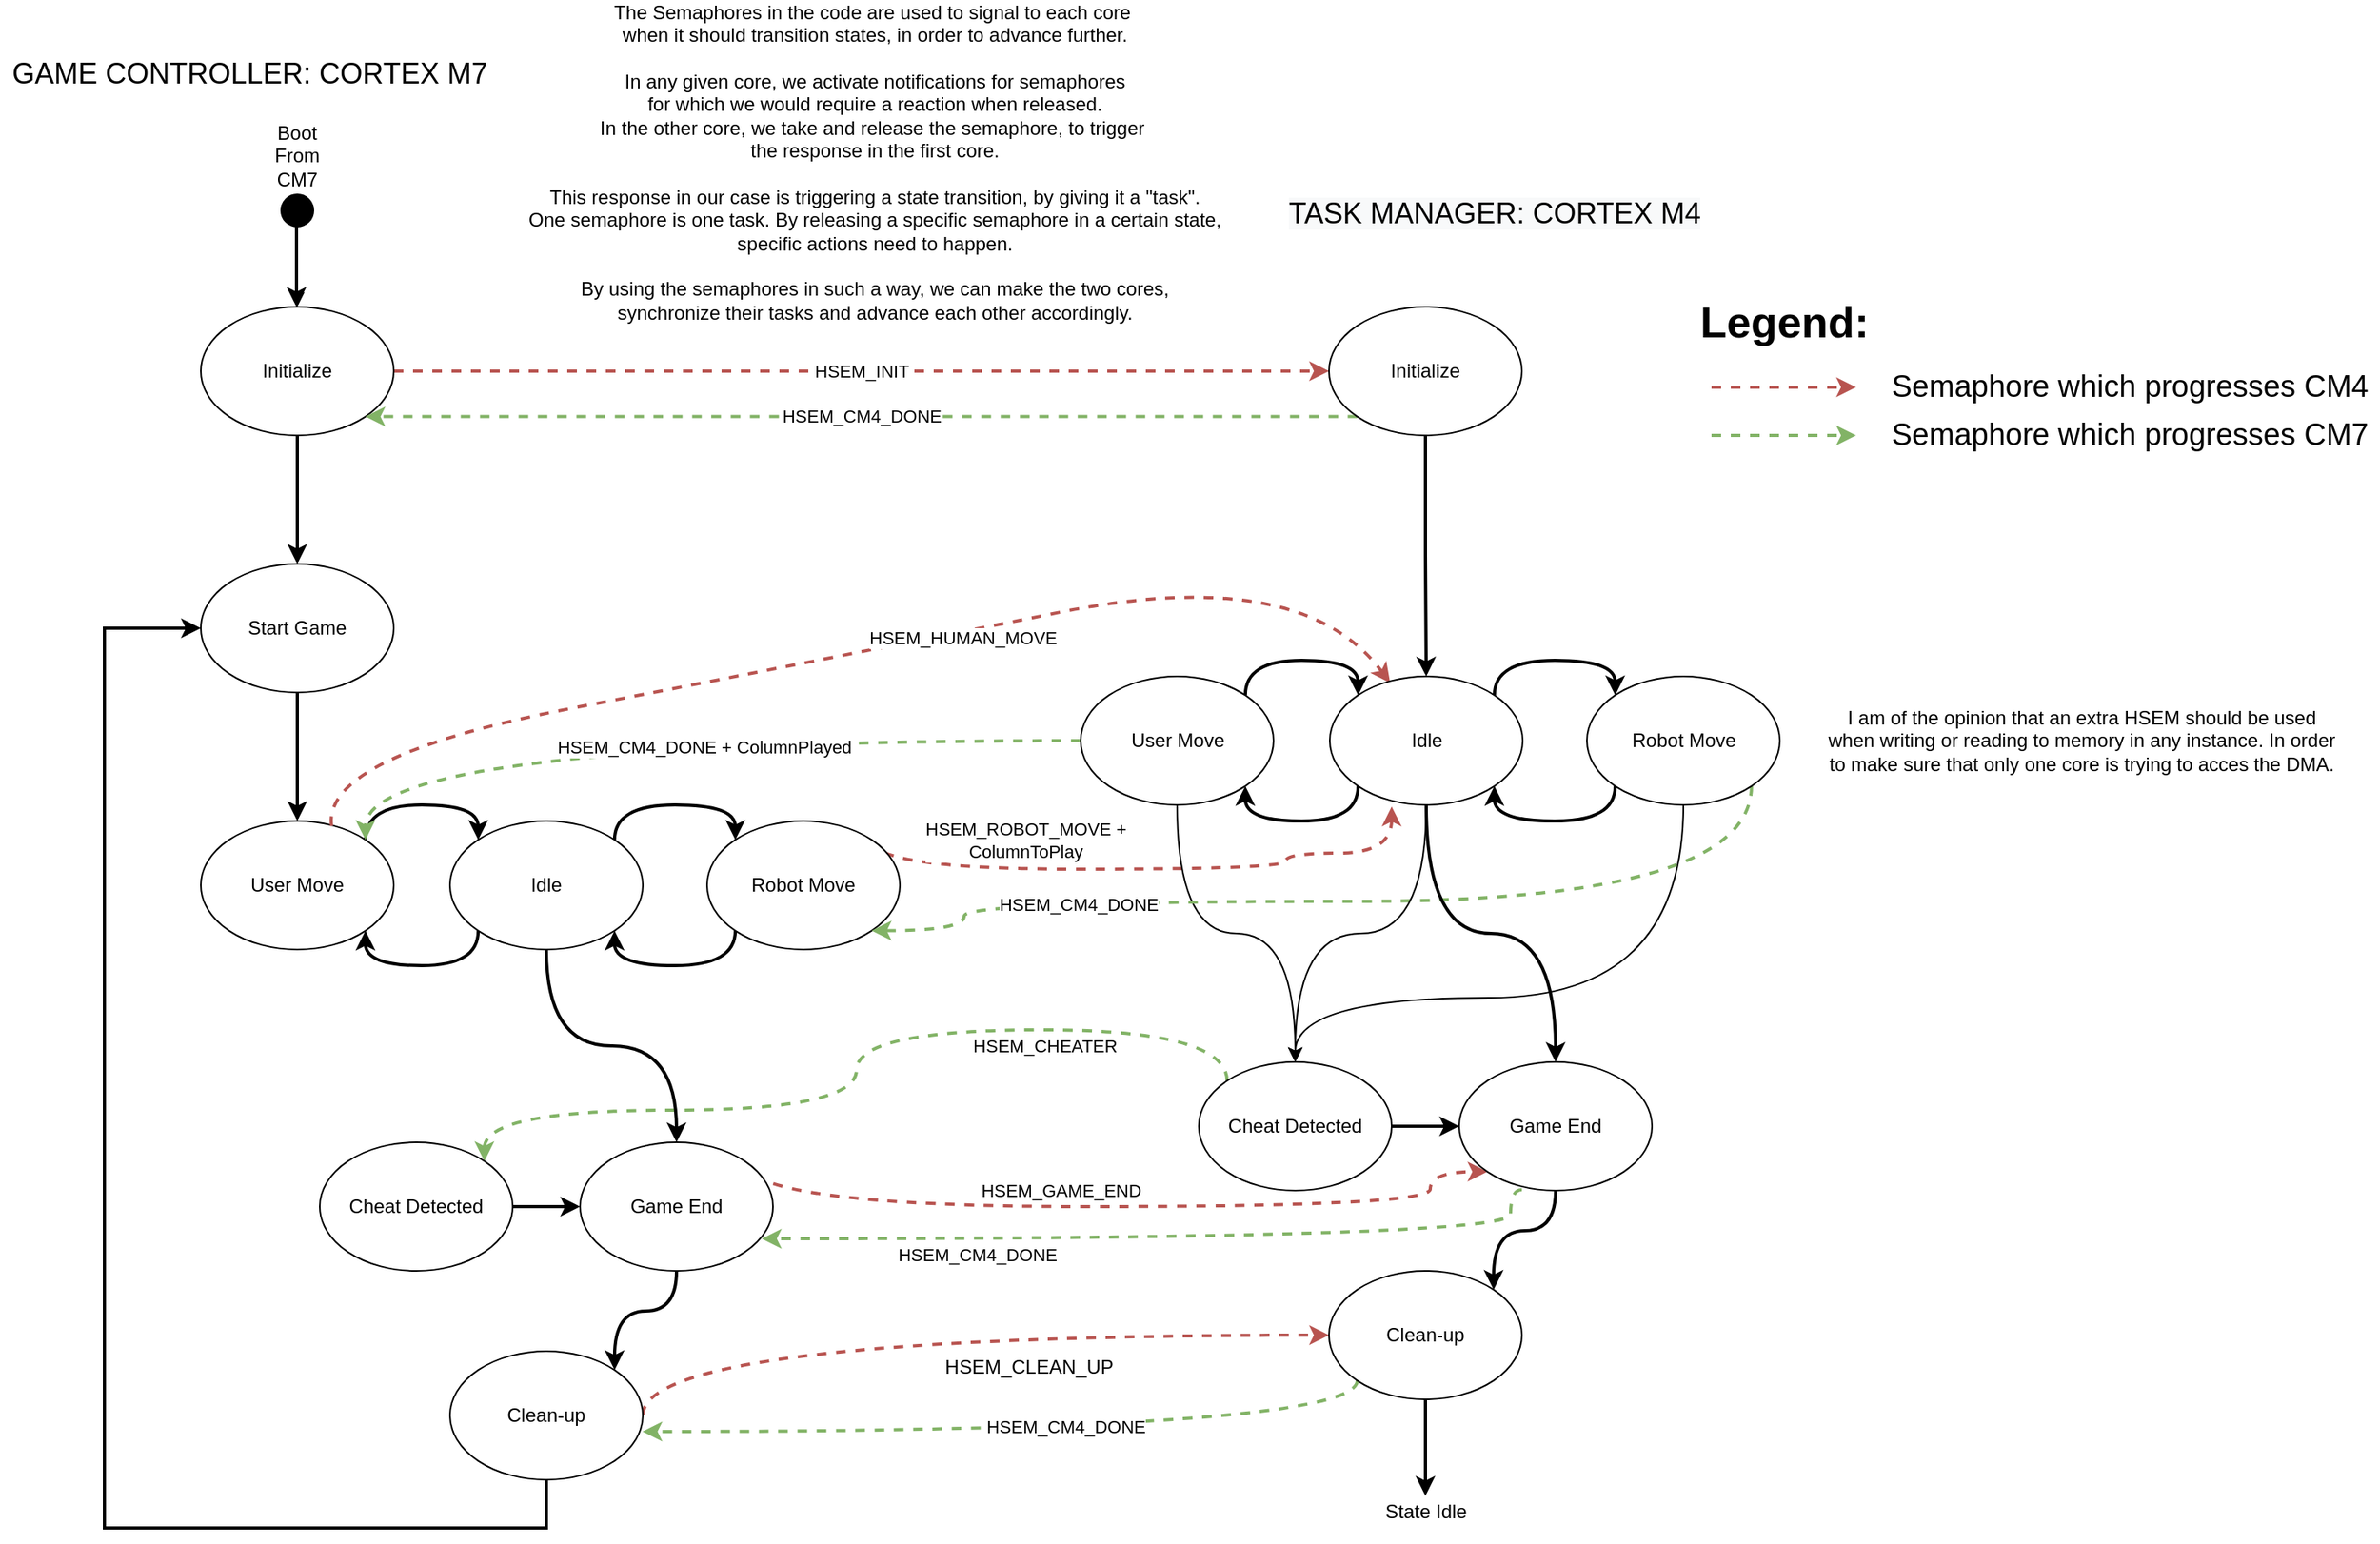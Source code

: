 <mxfile version="17.4.2" type="device" pages="3"><diagram id="UVrnP-V2AxSidw3oB7jV" name="CM7 and CM4"><mxGraphModel dx="1600" dy="2234" grid="1" gridSize="10" guides="1" tooltips="1" connect="1" arrows="1" fold="1" page="1" pageScale="1" pageWidth="827" pageHeight="1169" math="0" shadow="0"><root><mxCell id="0"/><mxCell id="1" parent="0"/><mxCell id="KZkPFUUzMKTfBEB1oopE-1" style="edgeStyle=orthogonalEdgeStyle;rounded=0;orthogonalLoop=1;jettySize=auto;html=1;exitX=0.5;exitY=1;exitDx=0;exitDy=0;entryX=0.5;entryY=0;entryDx=0;entryDy=0;strokeWidth=2;" parent="1" source="KZkPFUUzMKTfBEB1oopE-2" target="KZkPFUUzMKTfBEB1oopE-8" edge="1"><mxGeometry relative="1" as="geometry"/></mxCell><mxCell id="KZkPFUUzMKTfBEB1oopE-2" value="Start Game" style="ellipse;whiteSpace=wrap;html=1;" parent="1" vertex="1"><mxGeometry x="125" y="200" width="120" height="80" as="geometry"/></mxCell><mxCell id="KZkPFUUzMKTfBEB1oopE-3" style="edgeStyle=orthogonalEdgeStyle;rounded=0;orthogonalLoop=1;jettySize=auto;html=1;exitX=0.5;exitY=1;exitDx=0;exitDy=0;entryX=0.5;entryY=0;entryDx=0;entryDy=0;strokeWidth=2;" parent="1" source="KZkPFUUzMKTfBEB1oopE-5" target="KZkPFUUzMKTfBEB1oopE-2" edge="1"><mxGeometry relative="1" as="geometry"/></mxCell><mxCell id="KZkPFUUzMKTfBEB1oopE-4" value="HSEM_INIT" style="edgeStyle=orthogonalEdgeStyle;rounded=0;orthogonalLoop=1;jettySize=auto;html=1;exitX=1;exitY=0.5;exitDx=0;exitDy=0;entryX=0;entryY=0.5;entryDx=0;entryDy=0;dashed=1;fillColor=#f8cecc;strokeColor=#b85450;strokeWidth=2;" parent="1" source="KZkPFUUzMKTfBEB1oopE-5" target="KZkPFUUzMKTfBEB1oopE-26" edge="1"><mxGeometry relative="1" as="geometry"/></mxCell><mxCell id="KZkPFUUzMKTfBEB1oopE-5" value="Initialize" style="ellipse;whiteSpace=wrap;html=1;" parent="1" vertex="1"><mxGeometry x="125" y="40" width="120" height="80" as="geometry"/></mxCell><mxCell id="KZkPFUUzMKTfBEB1oopE-6" style="edgeStyle=orthogonalEdgeStyle;curved=1;rounded=0;orthogonalLoop=1;jettySize=auto;html=1;exitX=1;exitY=0;exitDx=0;exitDy=0;entryX=0;entryY=0;entryDx=0;entryDy=0;elbow=vertical;strokeWidth=2;" parent="1" source="KZkPFUUzMKTfBEB1oopE-8" target="KZkPFUUzMKTfBEB1oopE-33" edge="1"><mxGeometry relative="1" as="geometry"><Array as="points"><mxPoint x="227" y="350"/><mxPoint x="298" y="350"/></Array></mxGeometry></mxCell><mxCell id="KZkPFUUzMKTfBEB1oopE-8" value="User Move" style="ellipse;whiteSpace=wrap;html=1;" parent="1" vertex="1"><mxGeometry x="125" y="360" width="120" height="80" as="geometry"/></mxCell><mxCell id="KZkPFUUzMKTfBEB1oopE-9" style="edgeStyle=orthogonalEdgeStyle;curved=1;rounded=0;orthogonalLoop=1;jettySize=auto;html=1;exitX=0;exitY=1;exitDx=0;exitDy=0;entryX=1;entryY=1;entryDx=0;entryDy=0;elbow=vertical;strokeWidth=2;" parent="1" source="KZkPFUUzMKTfBEB1oopE-12" target="KZkPFUUzMKTfBEB1oopE-33" edge="1"><mxGeometry relative="1" as="geometry"><Array as="points"><mxPoint x="458" y="450"/><mxPoint x="382" y="450"/></Array></mxGeometry></mxCell><mxCell id="KZkPFUUzMKTfBEB1oopE-11" value="HSEM_ROBOT_MOVE +&lt;br&gt;ColumnToPlay" style="edgeStyle=orthogonalEdgeStyle;curved=1;rounded=0;orthogonalLoop=1;jettySize=auto;html=1;exitX=1;exitY=0;exitDx=0;exitDy=0;dashed=1;elbow=vertical;fillColor=#f8cecc;strokeColor=#b85450;strokeWidth=2;entryX=0.321;entryY=1.013;entryDx=0;entryDy=0;entryPerimeter=0;" parent="1" source="KZkPFUUzMKTfBEB1oopE-12" target="KZkPFUUzMKTfBEB1oopE-47" edge="1"><mxGeometry x="-0.404" y="18" relative="1" as="geometry"><Array as="points"><mxPoint x="542" y="390"/><mxPoint x="800" y="390"/><mxPoint x="800" y="380"/><mxPoint x="866" y="380"/></Array><mxPoint as="offset"/></mxGeometry></mxCell><mxCell id="KZkPFUUzMKTfBEB1oopE-12" value="Robot Move" style="ellipse;whiteSpace=wrap;html=1;" parent="1" vertex="1"><mxGeometry x="440" y="360" width="120" height="80" as="geometry"/></mxCell><mxCell id="KZkPFUUzMKTfBEB1oopE-13" style="edgeStyle=orthogonalEdgeStyle;rounded=0;orthogonalLoop=1;jettySize=auto;html=1;exitX=0.5;exitY=1;exitDx=0;exitDy=0;entryX=0;entryY=0.5;entryDx=0;entryDy=0;strokeWidth=2;" parent="1" source="KZkPFUUzMKTfBEB1oopE-15" target="KZkPFUUzMKTfBEB1oopE-2" edge="1"><mxGeometry relative="1" as="geometry"><Array as="points"><mxPoint x="340" y="800"/><mxPoint x="65" y="800"/><mxPoint x="65" y="240"/></Array></mxGeometry></mxCell><mxCell id="KZkPFUUzMKTfBEB1oopE-14" value="HSEM_CLEAN_UP" style="edgeStyle=orthogonalEdgeStyle;rounded=0;orthogonalLoop=1;jettySize=auto;html=1;exitX=1;exitY=0.5;exitDx=0;exitDy=0;entryX=0;entryY=0.5;entryDx=0;entryDy=0;fontSize=12;curved=1;fillColor=#f8cecc;strokeColor=#b85450;dashed=1;strokeWidth=2;" parent="1" source="KZkPFUUzMKTfBEB1oopE-15" target="KZkPFUUzMKTfBEB1oopE-51" edge="1"><mxGeometry x="0.216" y="-20" relative="1" as="geometry"><Array as="points"><mxPoint x="400" y="680"/></Array><mxPoint as="offset"/></mxGeometry></mxCell><mxCell id="KZkPFUUzMKTfBEB1oopE-15" value="Clean-up" style="ellipse;whiteSpace=wrap;html=1;" parent="1" vertex="1"><mxGeometry x="280" y="690" width="120" height="80" as="geometry"/></mxCell><mxCell id="KZkPFUUzMKTfBEB1oopE-16" style="edgeStyle=orthogonalEdgeStyle;curved=1;rounded=0;orthogonalLoop=1;jettySize=auto;html=1;exitX=1;exitY=0.5;exitDx=0;exitDy=0;entryX=0;entryY=0.5;entryDx=0;entryDy=0;elbow=vertical;strokeWidth=2;" parent="1" source="KZkPFUUzMKTfBEB1oopE-18" target="KZkPFUUzMKTfBEB1oopE-21" edge="1"><mxGeometry relative="1" as="geometry"/></mxCell><mxCell id="KZkPFUUzMKTfBEB1oopE-17" value="&lt;font color=&quot;#000000&quot;&gt;HSEM_CHEATER&lt;/font&gt;" style="edgeStyle=orthogonalEdgeStyle;curved=1;rounded=0;orthogonalLoop=1;jettySize=auto;html=1;exitX=0;exitY=0;exitDx=0;exitDy=0;entryX=1;entryY=0;entryDx=0;entryDy=0;dashed=1;fontColor=#FF0000;elbow=vertical;fillColor=#d5e8d4;strokeColor=#82b366;strokeWidth=2;" parent="1" source="KZkPFUUzMKTfBEB1oopE-53" target="KZkPFUUzMKTfBEB1oopE-18" edge="1"><mxGeometry x="-0.495" y="10" relative="1" as="geometry"><Array as="points"><mxPoint x="764" y="490"/><mxPoint x="533" y="490"/><mxPoint x="533" y="540"/><mxPoint x="301" y="540"/></Array><mxPoint as="offset"/></mxGeometry></mxCell><mxCell id="KZkPFUUzMKTfBEB1oopE-18" value="Cheat Detected&lt;br&gt;" style="ellipse;whiteSpace=wrap;html=1;" parent="1" vertex="1"><mxGeometry x="199" y="560" width="120" height="80" as="geometry"/></mxCell><mxCell id="KZkPFUUzMKTfBEB1oopE-19" style="edgeStyle=orthogonalEdgeStyle;curved=1;rounded=0;orthogonalLoop=1;jettySize=auto;html=1;exitX=0.5;exitY=1;exitDx=0;exitDy=0;entryX=1;entryY=0;entryDx=0;entryDy=0;elbow=vertical;strokeWidth=2;" parent="1" source="KZkPFUUzMKTfBEB1oopE-21" target="KZkPFUUzMKTfBEB1oopE-15" edge="1"><mxGeometry relative="1" as="geometry"/></mxCell><mxCell id="KZkPFUUzMKTfBEB1oopE-20" value="HSEM_GAME_END" style="edgeStyle=orthogonalEdgeStyle;curved=1;rounded=0;orthogonalLoop=1;jettySize=auto;html=1;exitX=1;exitY=0;exitDx=0;exitDy=0;entryX=0;entryY=1;entryDx=0;entryDy=0;dashed=1;fontColor=#000000;elbow=vertical;fillColor=#f8cecc;strokeColor=#b85450;strokeWidth=2;" parent="1" source="KZkPFUUzMKTfBEB1oopE-21" target="KZkPFUUzMKTfBEB1oopE-57" edge="1"><mxGeometry x="-0.122" y="10" relative="1" as="geometry"><Array as="points"><mxPoint x="463" y="600"/><mxPoint x="890" y="600"/><mxPoint x="890" y="578"/></Array><mxPoint as="offset"/></mxGeometry></mxCell><mxCell id="KZkPFUUzMKTfBEB1oopE-21" value="Game End&lt;br&gt;" style="ellipse;whiteSpace=wrap;html=1;" parent="1" vertex="1"><mxGeometry x="361" y="560" width="120" height="80" as="geometry"/></mxCell><mxCell id="KZkPFUUzMKTfBEB1oopE-22" style="edgeStyle=orthogonalEdgeStyle;rounded=0;orthogonalLoop=1;jettySize=auto;html=1;exitX=0.5;exitY=1;exitDx=0;exitDy=0;entryX=0.5;entryY=0;entryDx=0;entryDy=0;" parent="1" source="KZkPFUUzMKTfBEB1oopE-23" target="KZkPFUUzMKTfBEB1oopE-5" edge="1"><mxGeometry relative="1" as="geometry"/></mxCell><mxCell id="KZkPFUUzMKTfBEB1oopE-23" value="Boot From CM7" style="ellipse;whiteSpace=wrap;html=1;aspect=fixed;fillColor=#000000;textDirection=ltr;labelPosition=center;verticalLabelPosition=top;align=center;verticalAlign=bottom;" parent="1" vertex="1"><mxGeometry x="175" y="-30" width="20" height="20" as="geometry"/></mxCell><mxCell id="KZkPFUUzMKTfBEB1oopE-24" style="edgeStyle=orthogonalEdgeStyle;rounded=0;orthogonalLoop=1;jettySize=auto;html=1;exitX=0.5;exitY=1;exitDx=0;exitDy=0;entryX=0.5;entryY=0;entryDx=0;entryDy=0;strokeWidth=2;" parent="1" source="KZkPFUUzMKTfBEB1oopE-26" target="KZkPFUUzMKTfBEB1oopE-47" edge="1"><mxGeometry relative="1" as="geometry"><mxPoint x="890" y="270" as="targetPoint"/></mxGeometry></mxCell><mxCell id="KZkPFUUzMKTfBEB1oopE-25" value="HSEM_CM4_DONE" style="edgeStyle=orthogonalEdgeStyle;curved=1;rounded=0;orthogonalLoop=1;jettySize=auto;html=1;exitX=0;exitY=1;exitDx=0;exitDy=0;entryX=1;entryY=1;entryDx=0;entryDy=0;fillColor=#d5e8d4;strokeColor=#82b366;dashed=1;strokeWidth=2;" parent="1" source="KZkPFUUzMKTfBEB1oopE-26" target="KZkPFUUzMKTfBEB1oopE-5" edge="1"><mxGeometry relative="1" as="geometry"/></mxCell><mxCell id="KZkPFUUzMKTfBEB1oopE-26" value="Initialize" style="ellipse;whiteSpace=wrap;html=1;fillColor=#FFFFFF;" parent="1" vertex="1"><mxGeometry x="827" y="40" width="120" height="80" as="geometry"/></mxCell><mxCell id="KZkPFUUzMKTfBEB1oopE-27" value="HSEM_HUMAN_MOVE" style="curved=1;endArrow=classic;html=1;rounded=0;dashed=1;entryX=0.313;entryY=0.05;entryDx=0;entryDy=0;exitX=0.678;exitY=0.039;exitDx=0;exitDy=0;exitPerimeter=0;fillColor=#f8cecc;strokeColor=#b85450;strokeWidth=2;entryPerimeter=0;" parent="1" source="KZkPFUUzMKTfBEB1oopE-8" target="KZkPFUUzMKTfBEB1oopE-47" edge="1"><mxGeometry x="0.187" y="-4" width="50" height="50" relative="1" as="geometry"><mxPoint x="470" y="440" as="sourcePoint"/><mxPoint x="650.0" y="310" as="targetPoint"/><Array as="points"><mxPoint x="200" y="320"/><mxPoint x="510" y="260"/><mxPoint x="810" y="200"/></Array><mxPoint as="offset"/></mxGeometry></mxCell><mxCell id="KZkPFUUzMKTfBEB1oopE-28" value="State Idle" style="text;html=1;align=center;verticalAlign=middle;resizable=0;points=[];autosize=1;strokeColor=none;fillColor=none;" parent="1" vertex="1"><mxGeometry x="852" y="780" width="70" height="20" as="geometry"/></mxCell><mxCell id="KZkPFUUzMKTfBEB1oopE-29" style="edgeStyle=orthogonalEdgeStyle;curved=1;rounded=0;orthogonalLoop=1;jettySize=auto;html=1;exitX=0;exitY=1;exitDx=0;exitDy=0;entryX=1;entryY=1;entryDx=0;entryDy=0;elbow=vertical;strokeWidth=2;" parent="1" source="KZkPFUUzMKTfBEB1oopE-33" target="KZkPFUUzMKTfBEB1oopE-8" edge="1"><mxGeometry relative="1" as="geometry"><Array as="points"><mxPoint x="298" y="450"/><mxPoint x="227" y="450"/></Array></mxGeometry></mxCell><mxCell id="KZkPFUUzMKTfBEB1oopE-30" style="edgeStyle=orthogonalEdgeStyle;curved=1;rounded=0;orthogonalLoop=1;jettySize=auto;html=1;exitX=1;exitY=0;exitDx=0;exitDy=0;entryX=0;entryY=0;entryDx=0;entryDy=0;elbow=vertical;strokeWidth=2;" parent="1" source="KZkPFUUzMKTfBEB1oopE-33" target="KZkPFUUzMKTfBEB1oopE-12" edge="1"><mxGeometry relative="1" as="geometry"><Array as="points"><mxPoint x="382" y="350"/><mxPoint x="458" y="350"/></Array></mxGeometry></mxCell><mxCell id="KZkPFUUzMKTfBEB1oopE-32" style="edgeStyle=orthogonalEdgeStyle;curved=1;rounded=0;orthogonalLoop=1;jettySize=auto;html=1;exitX=0.5;exitY=1;exitDx=0;exitDy=0;entryX=0.5;entryY=0;entryDx=0;entryDy=0;elbow=vertical;strokeWidth=2;" parent="1" source="KZkPFUUzMKTfBEB1oopE-33" target="KZkPFUUzMKTfBEB1oopE-21" edge="1"><mxGeometry relative="1" as="geometry"/></mxCell><mxCell id="KZkPFUUzMKTfBEB1oopE-33" value="Idle" style="ellipse;whiteSpace=wrap;html=1;fillColor=#FFFFFF;" parent="1" vertex="1"><mxGeometry x="280" y="360" width="120" height="80" as="geometry"/></mxCell><mxCell id="KZkPFUUzMKTfBEB1oopE-34" style="edgeStyle=orthogonalEdgeStyle;curved=1;rounded=0;orthogonalLoop=1;jettySize=auto;html=1;exitX=1;exitY=0;exitDx=0;exitDy=0;entryX=0;entryY=0;entryDx=0;entryDy=0;elbow=vertical;strokeWidth=2;" parent="1" source="KZkPFUUzMKTfBEB1oopE-38" target="KZkPFUUzMKTfBEB1oopE-47" edge="1"><mxGeometry relative="1" as="geometry"><Array as="points"><mxPoint x="774.5" y="260"/><mxPoint x="845.5" y="260"/></Array></mxGeometry></mxCell><mxCell id="KZkPFUUzMKTfBEB1oopE-35" style="edgeStyle=orthogonalEdgeStyle;curved=1;rounded=0;orthogonalLoop=1;jettySize=auto;html=1;exitX=0.5;exitY=1;exitDx=0;exitDy=0;entryX=0.5;entryY=0;entryDx=0;entryDy=0;elbow=vertical;strokeWidth=1;" parent="1" source="KZkPFUUzMKTfBEB1oopE-38" target="KZkPFUUzMKTfBEB1oopE-53" edge="1"><mxGeometry relative="1" as="geometry"/></mxCell><mxCell id="KZkPFUUzMKTfBEB1oopE-36" style="edgeStyle=orthogonalEdgeStyle;curved=1;rounded=0;orthogonalLoop=1;jettySize=auto;html=1;exitX=0;exitY=0.5;exitDx=0;exitDy=0;entryX=1;entryY=0;entryDx=0;entryDy=0;elbow=vertical;fillColor=#d5e8d4;strokeColor=#82b366;dashed=1;strokeWidth=2;" parent="1" source="KZkPFUUzMKTfBEB1oopE-38" target="KZkPFUUzMKTfBEB1oopE-8" edge="1"><mxGeometry relative="1" as="geometry"/></mxCell><mxCell id="KZkPFUUzMKTfBEB1oopE-37" value="HSEM_CM4_DONE + ColumnPlayed" style="edgeLabel;html=1;align=center;verticalAlign=middle;resizable=0;points=[];" parent="KZkPFUUzMKTfBEB1oopE-36" vertex="1" connectable="0"><mxGeometry x="-0.297" y="4" relative="1" as="geometry"><mxPoint x="-57" as="offset"/></mxGeometry></mxCell><mxCell id="KZkPFUUzMKTfBEB1oopE-38" value="User Move" style="ellipse;whiteSpace=wrap;html=1;" parent="1" vertex="1"><mxGeometry x="672.5" y="270" width="120" height="80" as="geometry"/></mxCell><mxCell id="KZkPFUUzMKTfBEB1oopE-39" style="edgeStyle=orthogonalEdgeStyle;curved=1;rounded=0;orthogonalLoop=1;jettySize=auto;html=1;exitX=0;exitY=1;exitDx=0;exitDy=0;entryX=1;entryY=1;entryDx=0;entryDy=0;elbow=vertical;strokeWidth=2;" parent="1" source="KZkPFUUzMKTfBEB1oopE-43" target="KZkPFUUzMKTfBEB1oopE-47" edge="1"><mxGeometry relative="1" as="geometry"><Array as="points"><mxPoint x="1005.5" y="360"/><mxPoint x="929.5" y="360"/></Array></mxGeometry></mxCell><mxCell id="KZkPFUUzMKTfBEB1oopE-40" style="edgeStyle=orthogonalEdgeStyle;curved=1;rounded=0;orthogonalLoop=1;jettySize=auto;html=1;exitX=0.5;exitY=1;exitDx=0;exitDy=0;entryX=0.5;entryY=0;entryDx=0;entryDy=0;elbow=vertical;strokeWidth=1;" parent="1" source="KZkPFUUzMKTfBEB1oopE-43" target="KZkPFUUzMKTfBEB1oopE-53" edge="1"><mxGeometry relative="1" as="geometry"><Array as="points"><mxPoint x="1048" y="470"/><mxPoint x="806" y="470"/></Array></mxGeometry></mxCell><mxCell id="KZkPFUUzMKTfBEB1oopE-41" style="edgeStyle=orthogonalEdgeStyle;curved=1;rounded=0;orthogonalLoop=1;jettySize=auto;html=1;exitX=1;exitY=1;exitDx=0;exitDy=0;entryX=1;entryY=1;entryDx=0;entryDy=0;dashed=1;elbow=vertical;fillColor=#d5e8d4;strokeColor=#82b366;strokeWidth=2;" parent="1" source="KZkPFUUzMKTfBEB1oopE-43" target="KZkPFUUzMKTfBEB1oopE-12" edge="1"><mxGeometry relative="1" as="geometry"><Array as="points"><mxPoint x="1090" y="410"/><mxPoint x="600" y="410"/><mxPoint x="600" y="428"/></Array></mxGeometry></mxCell><mxCell id="KZkPFUUzMKTfBEB1oopE-42" value="HSEM_CM4_DONE" style="edgeLabel;html=1;align=center;verticalAlign=middle;resizable=0;points=[];" parent="KZkPFUUzMKTfBEB1oopE-41" vertex="1" connectable="0"><mxGeometry x="0.541" y="2" relative="1" as="geometry"><mxPoint as="offset"/></mxGeometry></mxCell><mxCell id="KZkPFUUzMKTfBEB1oopE-43" value="Robot Move" style="ellipse;whiteSpace=wrap;html=1;" parent="1" vertex="1"><mxGeometry x="987.5" y="270" width="120" height="80" as="geometry"/></mxCell><mxCell id="KZkPFUUzMKTfBEB1oopE-44" style="edgeStyle=orthogonalEdgeStyle;curved=1;rounded=0;orthogonalLoop=1;jettySize=auto;html=1;exitX=0;exitY=1;exitDx=0;exitDy=0;entryX=1;entryY=1;entryDx=0;entryDy=0;elbow=vertical;strokeWidth=2;" parent="1" source="KZkPFUUzMKTfBEB1oopE-47" target="KZkPFUUzMKTfBEB1oopE-38" edge="1"><mxGeometry relative="1" as="geometry"><Array as="points"><mxPoint x="845.5" y="360"/><mxPoint x="774.5" y="360"/></Array></mxGeometry></mxCell><mxCell id="KZkPFUUzMKTfBEB1oopE-45" style="edgeStyle=orthogonalEdgeStyle;curved=1;rounded=0;orthogonalLoop=1;jettySize=auto;html=1;exitX=1;exitY=0;exitDx=0;exitDy=0;entryX=0;entryY=0;entryDx=0;entryDy=0;elbow=vertical;strokeWidth=2;" parent="1" source="KZkPFUUzMKTfBEB1oopE-47" target="KZkPFUUzMKTfBEB1oopE-43" edge="1"><mxGeometry relative="1" as="geometry"><Array as="points"><mxPoint x="929.5" y="260"/><mxPoint x="1005.5" y="260"/></Array></mxGeometry></mxCell><mxCell id="KZkPFUUzMKTfBEB1oopE-46" style="edgeStyle=orthogonalEdgeStyle;curved=1;rounded=0;orthogonalLoop=1;jettySize=auto;html=1;exitX=0.5;exitY=1;exitDx=0;exitDy=0;entryX=0.5;entryY=0;entryDx=0;entryDy=0;elbow=vertical;strokeWidth=2;" parent="1" source="KZkPFUUzMKTfBEB1oopE-47" target="KZkPFUUzMKTfBEB1oopE-57" edge="1"><mxGeometry relative="1" as="geometry"/></mxCell><mxCell id="KZkPFUUzMKTfBEB1oopE-47" value="Idle" style="ellipse;whiteSpace=wrap;html=1;fillColor=#FFFFFF;" parent="1" vertex="1"><mxGeometry x="827.5" y="270" width="120" height="80" as="geometry"/></mxCell><mxCell id="KZkPFUUzMKTfBEB1oopE-48" style="edgeStyle=orthogonalEdgeStyle;curved=1;rounded=0;orthogonalLoop=1;jettySize=auto;html=1;exitX=0.5;exitY=1;exitDx=0;exitDy=0;elbow=vertical;strokeWidth=2;" parent="1" source="KZkPFUUzMKTfBEB1oopE-51" target="KZkPFUUzMKTfBEB1oopE-28" edge="1"><mxGeometry relative="1" as="geometry"/></mxCell><mxCell id="KZkPFUUzMKTfBEB1oopE-49" style="edgeStyle=orthogonalEdgeStyle;curved=1;rounded=0;orthogonalLoop=1;jettySize=auto;html=1;exitX=0;exitY=1;exitDx=0;exitDy=0;entryX=0.998;entryY=0.616;entryDx=0;entryDy=0;dashed=1;fontColor=#FF0000;elbow=vertical;entryPerimeter=0;fillColor=#d5e8d4;strokeColor=#82b366;strokeWidth=2;" parent="1" source="KZkPFUUzMKTfBEB1oopE-51" target="KZkPFUUzMKTfBEB1oopE-15" edge="1"><mxGeometry relative="1" as="geometry"><Array as="points"><mxPoint x="845" y="740"/><mxPoint x="400" y="740"/></Array></mxGeometry></mxCell><mxCell id="KZkPFUUzMKTfBEB1oopE-50" value="&lt;span style=&quot;color: rgb(0 , 0 , 0)&quot;&gt;HSEM_CM4_DONE&lt;/span&gt;" style="edgeLabel;html=1;align=center;verticalAlign=middle;resizable=0;points=[];fontColor=#FF0000;" parent="KZkPFUUzMKTfBEB1oopE-49" vertex="1" connectable="0"><mxGeometry x="-0.104" y="-3" relative="1" as="geometry"><mxPoint as="offset"/></mxGeometry></mxCell><mxCell id="KZkPFUUzMKTfBEB1oopE-51" value="Clean-up" style="ellipse;whiteSpace=wrap;html=1;" parent="1" vertex="1"><mxGeometry x="827" y="640" width="120" height="80" as="geometry"/></mxCell><mxCell id="KZkPFUUzMKTfBEB1oopE-52" style="edgeStyle=orthogonalEdgeStyle;curved=1;rounded=0;orthogonalLoop=1;jettySize=auto;html=1;exitX=1;exitY=0.5;exitDx=0;exitDy=0;entryX=0;entryY=0.5;entryDx=0;entryDy=0;elbow=vertical;strokeWidth=2;" parent="1" source="KZkPFUUzMKTfBEB1oopE-53" target="KZkPFUUzMKTfBEB1oopE-57" edge="1"><mxGeometry relative="1" as="geometry"/></mxCell><mxCell id="KZkPFUUzMKTfBEB1oopE-53" value="Cheat Detected" style="ellipse;whiteSpace=wrap;html=1;" parent="1" vertex="1"><mxGeometry x="746" y="510" width="120" height="80" as="geometry"/></mxCell><mxCell id="KZkPFUUzMKTfBEB1oopE-54" style="edgeStyle=orthogonalEdgeStyle;curved=1;rounded=0;orthogonalLoop=1;jettySize=auto;html=1;exitX=0.5;exitY=1;exitDx=0;exitDy=0;entryX=1;entryY=0;entryDx=0;entryDy=0;elbow=vertical;strokeWidth=2;" parent="1" source="KZkPFUUzMKTfBEB1oopE-57" target="KZkPFUUzMKTfBEB1oopE-51" edge="1"><mxGeometry relative="1" as="geometry"/></mxCell><mxCell id="KZkPFUUzMKTfBEB1oopE-55" style="edgeStyle=orthogonalEdgeStyle;curved=1;rounded=0;orthogonalLoop=1;jettySize=auto;html=1;exitX=0.325;exitY=0.994;exitDx=0;exitDy=0;entryX=0.942;entryY=0.748;entryDx=0;entryDy=0;dashed=1;fontColor=#FF0000;elbow=vertical;fillColor=#d5e8d4;strokeColor=#82b366;entryPerimeter=0;strokeWidth=2;exitPerimeter=0;" parent="1" source="KZkPFUUzMKTfBEB1oopE-57" target="KZkPFUUzMKTfBEB1oopE-21" edge="1"><mxGeometry relative="1" as="geometry"><Array as="points"><mxPoint x="940" y="590"/><mxPoint x="940" y="620"/><mxPoint x="474" y="620"/></Array></mxGeometry></mxCell><mxCell id="KZkPFUUzMKTfBEB1oopE-56" value="&lt;span style=&quot;color: rgb(0 , 0 , 0)&quot;&gt;HSEM_CM4_DONE&lt;/span&gt;" style="edgeLabel;html=1;align=center;verticalAlign=middle;resizable=0;points=[];fontColor=#FF0000;" parent="KZkPFUUzMKTfBEB1oopE-55" vertex="1" connectable="0"><mxGeometry x="0.167" y="-1" relative="1" as="geometry"><mxPoint x="-76" y="11" as="offset"/></mxGeometry></mxCell><mxCell id="KZkPFUUzMKTfBEB1oopE-57" value="Game End" style="ellipse;whiteSpace=wrap;html=1;" parent="1" vertex="1"><mxGeometry x="908" y="510" width="120" height="80" as="geometry"/></mxCell><mxCell id="KZkPFUUzMKTfBEB1oopE-58" style="edgeStyle=orthogonalEdgeStyle;curved=1;rounded=0;orthogonalLoop=1;jettySize=auto;html=1;exitX=0.5;exitY=1;exitDx=0;exitDy=0;entryX=0.5;entryY=0;entryDx=0;entryDy=0;elbow=vertical;strokeWidth=1;" parent="1" source="KZkPFUUzMKTfBEB1oopE-47" target="KZkPFUUzMKTfBEB1oopE-53" edge="1"><mxGeometry relative="1" as="geometry"><mxPoint x="887" y="390" as="sourcePoint"/></mxGeometry></mxCell><mxCell id="KZkPFUUzMKTfBEB1oopE-59" value="GAME CONTROLLER: CORTEX M7" style="text;html=1;align=center;verticalAlign=middle;resizable=0;points=[];autosize=1;strokeColor=none;fillColor=none;fontColor=#000000;fontSize=18;" parent="1" vertex="1"><mxGeometry y="-120" width="310" height="30" as="geometry"/></mxCell><mxCell id="KZkPFUUzMKTfBEB1oopE-60" value="&lt;span style=&quot;color: rgb(0, 0, 0); font-family: helvetica; font-size: 18px; font-style: normal; font-weight: 400; letter-spacing: normal; text-align: center; text-indent: 0px; text-transform: none; word-spacing: 0px; background-color: rgb(248, 249, 250); display: inline; float: none;&quot;&gt;TASK MANAGER: CORTEX M4&lt;/span&gt;" style="text;whiteSpace=wrap;html=1;fontColor=#000000;strokeWidth=1;fontSize=18;" parent="1" vertex="1"><mxGeometry x="800" y="-35" width="282.5" height="30" as="geometry"/></mxCell><mxCell id="KZkPFUUzMKTfBEB1oopE-61" style="edgeStyle=orthogonalEdgeStyle;rounded=0;orthogonalLoop=1;jettySize=auto;html=1;exitX=0.5;exitY=1;exitDx=0;exitDy=0;entryX=0.5;entryY=0;entryDx=0;entryDy=0;strokeWidth=2;" parent="1" edge="1"><mxGeometry relative="1" as="geometry"><mxPoint x="184.5" y="-10" as="sourcePoint"/><mxPoint x="184.5" y="40" as="targetPoint"/></mxGeometry></mxCell><mxCell id="pUsxH0gUiUWn1frU3Jcr-1" value="The Semaphores in the code are used to signal to each core&amp;nbsp;&lt;br&gt;when it should transition states, in order to advance further.&lt;br&gt;&lt;br&gt;In any given core, we activate notifications for semaphores &lt;br&gt;for which we would require a reaction when released.&lt;br&gt;In the other core, we take and release the semaphore, to trigger&amp;nbsp;&lt;br&gt;the response in the first core.&lt;br&gt;&lt;br&gt;This response in our case is triggering a state transition, by giving it a &quot;task&quot;.&lt;br&gt;One semaphore is one task. By releasing a specific semaphore in a certain state,&lt;br&gt;specific actions need to happen.&lt;br&gt;&lt;br&gt;By using the semaphores in such a way, we can make the two cores,&lt;br&gt;synchronize their tasks and advance each other accordingly." style="text;html=1;align=center;verticalAlign=middle;resizable=0;points=[];autosize=1;strokeColor=none;fillColor=default;fontSize=12;gradientColor=#ffffff;" parent="1" vertex="1"><mxGeometry x="319" y="-150" width="450" height="200" as="geometry"/></mxCell><mxCell id="pUsxH0gUiUWn1frU3Jcr-2" value="&lt;font style=&quot;font-size: 27px&quot;&gt;&lt;b&gt;Legend:&lt;/b&gt;&lt;/font&gt;" style="text;html=1;align=center;verticalAlign=middle;resizable=0;points=[];autosize=1;strokeColor=none;fillColor=none;fontSize=12;" parent="1" vertex="1"><mxGeometry x="1050" y="40" width="120" height="20" as="geometry"/></mxCell><mxCell id="pUsxH0gUiUWn1frU3Jcr-3" value="" style="endArrow=classic;dashed=1;html=1;rounded=0;fontSize=27;strokeWidth=2;endFill=1;fillColor=#f8cecc;strokeColor=#b85450;" parent="1" edge="1"><mxGeometry width="50" height="50" relative="1" as="geometry"><mxPoint x="1065" y="90" as="sourcePoint"/><mxPoint x="1155" y="90" as="targetPoint"/></mxGeometry></mxCell><mxCell id="pUsxH0gUiUWn1frU3Jcr-4" value="" style="endArrow=classic;dashed=1;html=1;rounded=0;fontSize=27;strokeWidth=2;endFill=1;fillColor=#d5e8d4;strokeColor=#82b366;" parent="1" edge="1"><mxGeometry width="50" height="50" relative="1" as="geometry"><mxPoint x="1065" y="120" as="sourcePoint"/><mxPoint x="1155" y="120" as="targetPoint"/></mxGeometry></mxCell><mxCell id="pUsxH0gUiUWn1frU3Jcr-6" value="&lt;span style=&quot;font-size: 19px&quot;&gt;Semaphore which progresses CM4&lt;/span&gt;" style="text;html=1;align=center;verticalAlign=middle;resizable=0;points=[];autosize=1;strokeColor=none;fillColor=none;fontSize=17;" parent="1" vertex="1"><mxGeometry x="1170" y="75" width="310" height="30" as="geometry"/></mxCell><mxCell id="pUsxH0gUiUWn1frU3Jcr-7" value="&lt;span style=&quot;font-size: 19px&quot;&gt;Semaphore which progresses CM7&lt;/span&gt;" style="text;html=1;align=center;verticalAlign=middle;resizable=0;points=[];autosize=1;strokeColor=none;fillColor=none;fontSize=17;" parent="1" vertex="1"><mxGeometry x="1170" y="105" width="310" height="30" as="geometry"/></mxCell><mxCell id="BUrCx97YUiiwcwrmbysF-1" value="&lt;font color=&quot;#000000&quot;&gt;I am of the opinion that an extra HSEM should be used&lt;br&gt;when writing or reading to memory in any instance. In order&lt;br&gt;to make sure that only one core is trying to acces the DMA.&lt;br&gt;&lt;/font&gt;" style="text;html=1;align=center;verticalAlign=middle;resizable=0;points=[];autosize=1;strokeColor=none;fillColor=default;fontColor=#FF3333;" vertex="1" parent="1"><mxGeometry x="1130" y="285" width="330" height="50" as="geometry"/></mxCell></root></mxGraphModel></diagram><diagram id="d5nUO5MZ-n3Ztt78SJnn" name="Transitions with HSEM"><mxGraphModel dx="1600" dy="2234" grid="1" gridSize="10" guides="1" tooltips="1" connect="1" arrows="1" fold="1" page="1" pageScale="1" pageWidth="827" pageHeight="1169" math="0" shadow="0"><root><mxCell id="0"/><mxCell id="1" parent="0"/><mxCell id="G3MIwiuH80fnqITmLPHD-1" style="edgeStyle=orthogonalEdgeStyle;rounded=0;orthogonalLoop=1;jettySize=auto;html=1;exitX=0.5;exitY=1;exitDx=0;exitDy=0;entryX=0.5;entryY=0;entryDx=0;entryDy=0;strokeWidth=2;" parent="1" source="G3MIwiuH80fnqITmLPHD-2" target="G3MIwiuH80fnqITmLPHD-8" edge="1"><mxGeometry relative="1" as="geometry"/></mxCell><mxCell id="G3MIwiuH80fnqITmLPHD-2" value="Start Game" style="ellipse;whiteSpace=wrap;html=1;" parent="1" vertex="1"><mxGeometry x="125" y="200" width="120" height="80" as="geometry"/></mxCell><mxCell id="G3MIwiuH80fnqITmLPHD-5" value="Initialize" style="ellipse;whiteSpace=wrap;html=1;" parent="1" vertex="1"><mxGeometry x="125" y="40" width="120" height="80" as="geometry"/></mxCell><mxCell id="G3MIwiuH80fnqITmLPHD-8" value="User Move" style="ellipse;whiteSpace=wrap;html=1;" parent="1" vertex="1"><mxGeometry x="125" y="360" width="120" height="80" as="geometry"/></mxCell><mxCell id="G3MIwiuH80fnqITmLPHD-12" value="Robot Move" style="ellipse;whiteSpace=wrap;html=1;" parent="1" vertex="1"><mxGeometry x="440" y="360" width="120" height="80" as="geometry"/></mxCell><mxCell id="G3MIwiuH80fnqITmLPHD-15" value="Clean-up" style="ellipse;whiteSpace=wrap;html=1;" parent="1" vertex="1"><mxGeometry x="280" y="780" width="120" height="80" as="geometry"/></mxCell><mxCell id="G3MIwiuH80fnqITmLPHD-16" style="edgeStyle=orthogonalEdgeStyle;curved=1;rounded=0;orthogonalLoop=1;jettySize=auto;html=1;exitX=1;exitY=0.5;exitDx=0;exitDy=0;entryX=0;entryY=0.5;entryDx=0;entryDy=0;elbow=vertical;strokeWidth=2;" parent="1" source="G3MIwiuH80fnqITmLPHD-18" target="G3MIwiuH80fnqITmLPHD-21" edge="1"><mxGeometry relative="1" as="geometry"/></mxCell><mxCell id="G3MIwiuH80fnqITmLPHD-18" value="Cheat Detected&lt;br&gt;" style="ellipse;whiteSpace=wrap;html=1;" parent="1" vertex="1"><mxGeometry x="199" y="560" width="120" height="80" as="geometry"/></mxCell><mxCell id="G3MIwiuH80fnqITmLPHD-21" value="Game End&lt;br&gt;" style="ellipse;whiteSpace=wrap;html=1;" parent="1" vertex="1"><mxGeometry x="361" y="560" width="120" height="80" as="geometry"/></mxCell><mxCell id="G3MIwiuH80fnqITmLPHD-22" style="edgeStyle=orthogonalEdgeStyle;rounded=0;orthogonalLoop=1;jettySize=auto;html=1;exitX=0.5;exitY=1;exitDx=0;exitDy=0;entryX=0.5;entryY=0;entryDx=0;entryDy=0;" parent="1" source="G3MIwiuH80fnqITmLPHD-23" target="G3MIwiuH80fnqITmLPHD-5" edge="1"><mxGeometry relative="1" as="geometry"/></mxCell><mxCell id="G3MIwiuH80fnqITmLPHD-23" value="Boot From CM7" style="ellipse;whiteSpace=wrap;html=1;aspect=fixed;fillColor=#000000;textDirection=ltr;labelPosition=center;verticalLabelPosition=top;align=center;verticalAlign=bottom;" parent="1" vertex="1"><mxGeometry x="175" y="-30" width="20" height="20" as="geometry"/></mxCell><mxCell id="G3MIwiuH80fnqITmLPHD-24" style="edgeStyle=orthogonalEdgeStyle;rounded=0;orthogonalLoop=1;jettySize=auto;html=1;exitX=0.5;exitY=1;exitDx=0;exitDy=0;entryX=0.5;entryY=0;entryDx=0;entryDy=0;strokeWidth=2;" parent="1" source="G3MIwiuH80fnqITmLPHD-26" target="G3MIwiuH80fnqITmLPHD-47" edge="1"><mxGeometry relative="1" as="geometry"><mxPoint x="890" y="270" as="targetPoint"/></mxGeometry></mxCell><mxCell id="G3MIwiuH80fnqITmLPHD-26" value="Initialize" style="ellipse;whiteSpace=wrap;html=1;fillColor=#FFFFFF;" parent="1" vertex="1"><mxGeometry x="827" y="40" width="120" height="80" as="geometry"/></mxCell><mxCell id="G3MIwiuH80fnqITmLPHD-28" value="State Idle" style="text;html=1;align=center;verticalAlign=middle;resizable=0;points=[];autosize=1;strokeColor=none;fillColor=none;" parent="1" vertex="1"><mxGeometry x="852" y="740" width="70" height="20" as="geometry"/></mxCell><mxCell id="G3MIwiuH80fnqITmLPHD-29" style="edgeStyle=orthogonalEdgeStyle;curved=1;rounded=0;orthogonalLoop=1;jettySize=auto;html=1;exitX=0;exitY=1;exitDx=0;exitDy=0;entryX=1;entryY=1;entryDx=0;entryDy=0;elbow=vertical;strokeWidth=2;" parent="1" source="G3MIwiuH80fnqITmLPHD-33" target="G3MIwiuH80fnqITmLPHD-8" edge="1"><mxGeometry relative="1" as="geometry"><Array as="points"><mxPoint x="298" y="450"/><mxPoint x="227" y="450"/></Array></mxGeometry></mxCell><mxCell id="G3MIwiuH80fnqITmLPHD-30" style="edgeStyle=orthogonalEdgeStyle;curved=1;rounded=0;orthogonalLoop=1;jettySize=auto;html=1;exitX=1;exitY=0;exitDx=0;exitDy=0;entryX=0;entryY=0;entryDx=0;entryDy=0;elbow=vertical;strokeWidth=2;" parent="1" source="G3MIwiuH80fnqITmLPHD-33" target="G3MIwiuH80fnqITmLPHD-12" edge="1"><mxGeometry relative="1" as="geometry"><Array as="points"><mxPoint x="382" y="350"/><mxPoint x="458" y="350"/></Array></mxGeometry></mxCell><mxCell id="G3MIwiuH80fnqITmLPHD-32" style="edgeStyle=orthogonalEdgeStyle;curved=1;rounded=0;orthogonalLoop=1;jettySize=auto;html=1;exitX=0.5;exitY=1;exitDx=0;exitDy=0;entryX=0.5;entryY=0;entryDx=0;entryDy=0;elbow=vertical;strokeWidth=2;" parent="1" source="G3MIwiuH80fnqITmLPHD-33" target="G3MIwiuH80fnqITmLPHD-21" edge="1"><mxGeometry relative="1" as="geometry"/></mxCell><mxCell id="G3MIwiuH80fnqITmLPHD-33" value="Idle" style="ellipse;whiteSpace=wrap;html=1;fillColor=#FFFFFF;" parent="1" vertex="1"><mxGeometry x="280" y="360" width="120" height="80" as="geometry"/></mxCell><mxCell id="G3MIwiuH80fnqITmLPHD-34" style="edgeStyle=orthogonalEdgeStyle;curved=1;rounded=0;orthogonalLoop=1;jettySize=auto;html=1;exitX=1;exitY=0;exitDx=0;exitDy=0;entryX=0;entryY=0;entryDx=0;entryDy=0;elbow=vertical;strokeWidth=2;" parent="1" source="G3MIwiuH80fnqITmLPHD-38" target="G3MIwiuH80fnqITmLPHD-47" edge="1"><mxGeometry relative="1" as="geometry"><Array as="points"><mxPoint x="774.5" y="260"/><mxPoint x="845.5" y="260"/></Array></mxGeometry></mxCell><mxCell id="G3MIwiuH80fnqITmLPHD-35" style="edgeStyle=orthogonalEdgeStyle;curved=1;rounded=0;orthogonalLoop=1;jettySize=auto;html=1;exitX=0.5;exitY=1;exitDx=0;exitDy=0;entryX=0.5;entryY=0;entryDx=0;entryDy=0;elbow=vertical;strokeWidth=1;" parent="1" source="G3MIwiuH80fnqITmLPHD-38" target="G3MIwiuH80fnqITmLPHD-53" edge="1"><mxGeometry relative="1" as="geometry"><Array as="points"><mxPoint x="733" y="430"/><mxPoint x="800" y="430"/></Array></mxGeometry></mxCell><mxCell id="G3MIwiuH80fnqITmLPHD-38" value="User Move" style="ellipse;whiteSpace=wrap;html=1;" parent="1" vertex="1"><mxGeometry x="672.5" y="270" width="120" height="80" as="geometry"/></mxCell><mxCell id="G3MIwiuH80fnqITmLPHD-39" style="edgeStyle=orthogonalEdgeStyle;curved=1;rounded=0;orthogonalLoop=1;jettySize=auto;html=1;exitX=0;exitY=1;exitDx=0;exitDy=0;entryX=1;entryY=1;entryDx=0;entryDy=0;elbow=vertical;strokeWidth=2;" parent="1" source="G3MIwiuH80fnqITmLPHD-43" target="G3MIwiuH80fnqITmLPHD-47" edge="1"><mxGeometry relative="1" as="geometry"><Array as="points"><mxPoint x="1005.5" y="360"/><mxPoint x="929.5" y="360"/></Array></mxGeometry></mxCell><mxCell id="G3MIwiuH80fnqITmLPHD-40" style="edgeStyle=orthogonalEdgeStyle;curved=1;rounded=0;orthogonalLoop=1;jettySize=auto;html=1;exitX=0.5;exitY=1;exitDx=0;exitDy=0;entryX=0.5;entryY=0;entryDx=0;entryDy=0;elbow=vertical;strokeWidth=1;" parent="1" source="G3MIwiuH80fnqITmLPHD-43" target="G3MIwiuH80fnqITmLPHD-53" edge="1"><mxGeometry relative="1" as="geometry"><Array as="points"><mxPoint x="1047" y="440"/><mxPoint x="800" y="440"/></Array></mxGeometry></mxCell><mxCell id="G3MIwiuH80fnqITmLPHD-43" value="Robot Move" style="ellipse;whiteSpace=wrap;html=1;" parent="1" vertex="1"><mxGeometry x="987.5" y="270" width="120" height="80" as="geometry"/></mxCell><mxCell id="G3MIwiuH80fnqITmLPHD-47" value="Idle" style="ellipse;whiteSpace=wrap;html=1;fillColor=#FFFFFF;" parent="1" vertex="1"><mxGeometry x="827.5" y="270" width="120" height="80" as="geometry"/></mxCell><mxCell id="G3MIwiuH80fnqITmLPHD-48" style="edgeStyle=orthogonalEdgeStyle;curved=1;rounded=0;orthogonalLoop=1;jettySize=auto;html=1;exitX=0.5;exitY=1;exitDx=0;exitDy=0;elbow=vertical;strokeWidth=2;" parent="1" source="G3MIwiuH80fnqITmLPHD-51" target="G3MIwiuH80fnqITmLPHD-28" edge="1"><mxGeometry relative="1" as="geometry"/></mxCell><mxCell id="G3MIwiuH80fnqITmLPHD-51" value="Clean-up" style="ellipse;whiteSpace=wrap;html=1;" parent="1" vertex="1"><mxGeometry x="827" y="640" width="120" height="80" as="geometry"/></mxCell><mxCell id="G3MIwiuH80fnqITmLPHD-53" value="Cheat Detected" style="ellipse;whiteSpace=wrap;html=1;" parent="1" vertex="1"><mxGeometry x="740" y="470" width="120" height="80" as="geometry"/></mxCell><mxCell id="G3MIwiuH80fnqITmLPHD-57" value="Game End" style="ellipse;whiteSpace=wrap;html=1;" parent="1" vertex="1"><mxGeometry x="908" y="510" width="120" height="80" as="geometry"/></mxCell><mxCell id="G3MIwiuH80fnqITmLPHD-58" style="edgeStyle=orthogonalEdgeStyle;curved=1;rounded=0;orthogonalLoop=1;jettySize=auto;html=1;exitX=0.5;exitY=1;exitDx=0;exitDy=0;entryX=0.5;entryY=0;entryDx=0;entryDy=0;elbow=vertical;strokeWidth=1;" parent="1" source="G3MIwiuH80fnqITmLPHD-47" target="G3MIwiuH80fnqITmLPHD-53" edge="1"><mxGeometry relative="1" as="geometry"><mxPoint x="887" y="390" as="sourcePoint"/><Array as="points"><mxPoint x="888" y="430"/><mxPoint x="800" y="430"/></Array></mxGeometry></mxCell><mxCell id="G3MIwiuH80fnqITmLPHD-59" value="GAME CONTROLLER: CORTEX M7" style="text;html=1;align=center;verticalAlign=middle;resizable=0;points=[];autosize=1;strokeColor=none;fillColor=none;fontColor=#000000;fontSize=18;" parent="1" vertex="1"><mxGeometry y="-120" width="310" height="30" as="geometry"/></mxCell><mxCell id="G3MIwiuH80fnqITmLPHD-60" value="&lt;span style=&quot;color: rgb(0, 0, 0); font-family: helvetica; font-size: 18px; font-style: normal; font-weight: 400; letter-spacing: normal; text-align: center; text-indent: 0px; text-transform: none; word-spacing: 0px; background-color: rgb(248, 249, 250); display: inline; float: none;&quot;&gt;TASK MANAGER: CORTEX M4&lt;/span&gt;" style="text;whiteSpace=wrap;html=1;fontColor=#000000;strokeWidth=1;fontSize=18;" parent="1" vertex="1"><mxGeometry x="800" y="-75" width="282.5" height="30" as="geometry"/></mxCell><mxCell id="G3MIwiuH80fnqITmLPHD-61" style="edgeStyle=orthogonalEdgeStyle;rounded=0;orthogonalLoop=1;jettySize=auto;html=1;exitX=0.5;exitY=1;exitDx=0;exitDy=0;entryX=0.5;entryY=0;entryDx=0;entryDy=0;strokeWidth=2;" parent="1" edge="1"><mxGeometry relative="1" as="geometry"><mxPoint x="184.5" y="-10" as="sourcePoint"/><mxPoint x="184.5" y="40" as="targetPoint"/></mxGeometry></mxCell><mxCell id="vJvhYXA_DsuEPbZ1uPbP-2" value="" style="edgeStyle=orthogonalEdgeStyle;rounded=0;orthogonalLoop=1;jettySize=auto;html=1;fillColor=#f8cecc;strokeColor=#b85450;" parent="1" source="qhqiM1CqEZxMW5adlu_C-6" target="G3MIwiuH80fnqITmLPHD-26" edge="1"><mxGeometry relative="1" as="geometry"/></mxCell><mxCell id="qhqiM1CqEZxMW5adlu_C-6" value="&lt;span style=&quot;font-size: 11px ; background-color: rgb(255 , 255 , 255)&quot;&gt;HSEM_INIT&lt;/span&gt;" style="text;html=1;align=center;verticalAlign=middle;resizable=0;points=[];autosize=1;strokeColor=none;fillColor=none;" parent="1" vertex="1"><mxGeometry x="852.5" y="-15" width="70" height="20" as="geometry"/></mxCell><mxCell id="qhqiM1CqEZxMW5adlu_C-9" value="" style="edgeStyle=orthogonalEdgeStyle;rounded=0;orthogonalLoop=1;jettySize=auto;html=1;fillColor=#f8cecc;strokeColor=#b85450;" parent="1" source="qhqiM1CqEZxMW5adlu_C-7" target="G3MIwiuH80fnqITmLPHD-38" edge="1"><mxGeometry relative="1" as="geometry"/></mxCell><mxCell id="qhqiM1CqEZxMW5adlu_C-7" value="&lt;span style=&quot;font-size: 11px ; background-color: rgb(255 , 255 , 255)&quot;&gt;HSEM_HUMAN_MOVE&lt;/span&gt;" style="text;html=1;align=center;verticalAlign=middle;resizable=0;points=[];autosize=1;strokeColor=none;fillColor=none;" parent="1" vertex="1"><mxGeometry x="667.5" y="225" width="130" height="20" as="geometry"/></mxCell><mxCell id="qhqiM1CqEZxMW5adlu_C-10" value="" style="edgeStyle=orthogonalEdgeStyle;rounded=0;orthogonalLoop=1;jettySize=auto;html=1;fillColor=#f8cecc;strokeColor=#b85450;" parent="1" source="qhqiM1CqEZxMW5adlu_C-8" target="G3MIwiuH80fnqITmLPHD-43" edge="1"><mxGeometry relative="1" as="geometry"/></mxCell><mxCell id="qhqiM1CqEZxMW5adlu_C-8" value="&lt;span style=&quot;font-size: 11px ; background-color: rgb(255 , 255 , 255)&quot;&gt;HSEM_ROBOT_MOVE&amp;nbsp;&lt;/span&gt;" style="text;html=1;align=center;verticalAlign=middle;resizable=0;points=[];autosize=1;strokeColor=none;fillColor=none;" parent="1" vertex="1"><mxGeometry x="982.5" y="225" width="130" height="20" as="geometry"/></mxCell><mxCell id="vJvhYXA_DsuEPbZ1uPbP-1" value="In order to represent how the HSEM&lt;br&gt;affect the transitions of the states&amp;nbsp;&lt;br&gt;on each core, the only state transitions&lt;br&gt;shown are ones that can be done naturally&lt;br&gt;from the state that they are in.&amp;nbsp;&lt;br&gt;Otherwise the transition is shown as an input&lt;br&gt;of that state and explained where it's expected from" style="text;html=1;align=center;verticalAlign=middle;resizable=0;points=[];autosize=1;fillColor=default;" parent="1" vertex="1"><mxGeometry x="355" y="-60" width="290" height="100" as="geometry"/></mxCell><mxCell id="K8D_-xLT3uAJO2oK5_ww-1" value="" style="curved=1;endArrow=classic;html=1;rounded=0;dashed=1;exitX=0.678;exitY=0.039;exitDx=0;exitDy=0;exitPerimeter=0;fillColor=#f8cecc;strokeColor=#b85450;strokeWidth=2;" parent="1" target="qhqiM1CqEZxMW5adlu_C-7" edge="1"><mxGeometry x="0.239" y="-12" width="50" height="50" relative="1" as="geometry"><mxPoint x="206.36" y="363.12" as="sourcePoint"/><mxPoint x="865.06" y="274" as="targetPoint"/><Array as="points"><mxPoint x="200" y="320"/><mxPoint x="310" y="274"/><mxPoint x="510" y="260"/><mxPoint x="730" y="160"/></Array><mxPoint as="offset"/></mxGeometry></mxCell><mxCell id="K8D_-xLT3uAJO2oK5_ww-2" style="edgeStyle=orthogonalEdgeStyle;curved=1;rounded=0;orthogonalLoop=1;jettySize=auto;html=1;exitX=0;exitY=0.5;exitDx=0;exitDy=0;elbow=vertical;fillColor=#d5e8d4;strokeColor=#82b366;dashed=1;strokeWidth=2;entryX=0.5;entryY=0;entryDx=0;entryDy=0;" parent="1" target="G3MIwiuH80fnqITmLPHD-33" edge="1"><mxGeometry relative="1" as="geometry"><mxPoint x="672.5" y="310" as="sourcePoint"/><mxPoint x="400" y="315" as="targetPoint"/><Array as="points"><mxPoint x="673" y="315"/><mxPoint x="340" y="315"/></Array></mxGeometry></mxCell><mxCell id="58x9Su-nH9ijAljCKlZe-3" value="HSEM_CM4_DONE&amp;nbsp;" style="edgeLabel;html=1;align=center;verticalAlign=middle;resizable=0;points=[];fontColor=#000000;" vertex="1" connectable="0" parent="K8D_-xLT3uAJO2oK5_ww-2"><mxGeometry x="-0.276" y="2" relative="1" as="geometry"><mxPoint x="-47" y="-2" as="offset"/></mxGeometry></mxCell><mxCell id="y-5sHjBJj9zSisUEYiLj-1" value="" style="edgeStyle=orthogonalEdgeStyle;curved=1;rounded=0;orthogonalLoop=1;jettySize=auto;html=1;exitX=1;exitY=0.5;exitDx=0;exitDy=0;dashed=1;elbow=vertical;fillColor=#f8cecc;strokeColor=#b85450;strokeWidth=2;" parent="1" target="qhqiM1CqEZxMW5adlu_C-8" edge="1" source="G3MIwiuH80fnqITmLPHD-12"><mxGeometry x="-0.286" y="30" relative="1" as="geometry"><Array as="points"><mxPoint x="810" y="400"/><mxPoint x="810" y="235"/></Array><mxPoint as="offset"/><mxPoint x="542.426" y="371.716" as="sourcePoint"/><mxPoint x="866.02" y="351.04" as="targetPoint"/></mxGeometry></mxCell><mxCell id="y-5sHjBJj9zSisUEYiLj-2" style="edgeStyle=orthogonalEdgeStyle;curved=1;rounded=0;orthogonalLoop=1;jettySize=auto;html=1;exitX=1;exitY=1;exitDx=0;exitDy=0;entryX=0.5;entryY=0;entryDx=0;entryDy=0;dashed=1;elbow=vertical;fillColor=#d5e8d4;strokeColor=#82b366;strokeWidth=2;" parent="1" target="G3MIwiuH80fnqITmLPHD-33" edge="1"><mxGeometry relative="1" as="geometry"><Array as="points"><mxPoint x="1090" y="410"/><mxPoint x="600" y="410"/><mxPoint x="600" y="332"/><mxPoint x="340" y="332"/></Array><mxPoint x="1089.926" y="338.284" as="sourcePoint"/><mxPoint x="402.16" y="332" as="targetPoint"/></mxGeometry></mxCell><mxCell id="58x9Su-nH9ijAljCKlZe-4" value="HSEM_CM4_DONE&amp;nbsp;" style="edgeLabel;html=1;align=center;verticalAlign=middle;resizable=0;points=[];fontColor=#000000;" vertex="1" connectable="0" parent="y-5sHjBJj9zSisUEYiLj-2"><mxGeometry x="0.661" y="10" relative="1" as="geometry"><mxPoint x="21" y="-9" as="offset"/></mxGeometry></mxCell><mxCell id="CZb3C2XXb4kBP3HATqRW-1" value="" style="edgeStyle=orthogonalEdgeStyle;rounded=0;orthogonalLoop=1;jettySize=auto;html=1;exitX=1;exitY=0.5;exitDx=0;exitDy=0;entryX=0.021;entryY=0.467;entryDx=0;entryDy=0;dashed=1;fillColor=#f8cecc;strokeColor=#b85450;strokeWidth=2;entryPerimeter=0;startArrow=none;" parent="1" edge="1" target="qhqiM1CqEZxMW5adlu_C-6" source="zvcgQaoVo86F1ThDVhr4-1"><mxGeometry relative="1" as="geometry"><mxPoint x="245" y="80" as="sourcePoint"/><mxPoint x="827.0" y="80" as="targetPoint"/><Array as="points"><mxPoint x="770" y="80"/><mxPoint x="770" y="-6"/></Array></mxGeometry></mxCell><mxCell id="CZb3C2XXb4kBP3HATqRW-2" value="" style="edgeStyle=orthogonalEdgeStyle;curved=1;rounded=0;orthogonalLoop=1;jettySize=auto;html=1;exitX=0;exitY=1;exitDx=0;exitDy=0;entryX=1;entryY=0.5;entryDx=0;entryDy=0;fillColor=#d5e8d4;strokeColor=#82b366;dashed=1;strokeWidth=2;" parent="1" target="G3MIwiuH80fnqITmLPHD-2" edge="1"><mxGeometry relative="1" as="geometry"><mxPoint x="844.574" y="108.284" as="sourcePoint"/><mxPoint x="227.426" y="108.284" as="targetPoint"/></mxGeometry></mxCell><mxCell id="FROhHOKKRnDK2BDIRuaE-4" value="HSEM_CM4_DONE" style="edgeLabel;html=1;align=center;verticalAlign=middle;resizable=0;points=[];fontColor=#000000;" vertex="1" connectable="0" parent="CZb3C2XXb4kBP3HATqRW-2"><mxGeometry x="0.103" y="-27" relative="1" as="geometry"><mxPoint x="-178" y="28" as="offset"/></mxGeometry></mxCell><mxCell id="T0G-FAdEEmBORxy2QRJA-1" value="" style="edgeStyle=orthogonalEdgeStyle;rounded=0;orthogonalLoop=1;jettySize=auto;html=1;exitX=1;exitY=0;exitDx=0;exitDy=0;entryX=0;entryY=0.5;entryDx=0;entryDy=0;fontSize=12;curved=1;fillColor=#f8cecc;strokeColor=#b85450;dashed=1;strokeWidth=2;" parent="1" source="G3MIwiuH80fnqITmLPHD-15" edge="1"><mxGeometry x="0.216" y="-20" relative="1" as="geometry"><Array as="points"><mxPoint x="382" y="680"/></Array><mxPoint as="offset"/><mxPoint x="400.0" y="730" as="sourcePoint"/><mxPoint x="827.0" y="680" as="targetPoint"/></mxGeometry></mxCell><mxCell id="zvcgQaoVo86F1ThDVhr4-10" value="&lt;span style=&quot;color: rgb(0 , 0 , 0) ; font-size: 12px&quot;&gt;HSEM_CLEAN_UP&lt;/span&gt;" style="edgeLabel;html=1;align=center;verticalAlign=middle;resizable=0;points=[];fontColor=#FF3333;" vertex="1" connectable="0" parent="T0G-FAdEEmBORxy2QRJA-1"><mxGeometry x="0.536" y="-1" relative="1" as="geometry"><mxPoint x="34" y="-1" as="offset"/></mxGeometry></mxCell><mxCell id="T0G-FAdEEmBORxy2QRJA-2" value="" style="edgeStyle=orthogonalEdgeStyle;curved=1;rounded=0;orthogonalLoop=1;jettySize=auto;html=1;exitX=0;exitY=0.5;exitDx=0;exitDy=0;dashed=1;fontColor=#FF0000;elbow=vertical;fillColor=#d5e8d4;strokeColor=#82b366;strokeWidth=2;entryX=0.5;entryY=0;entryDx=0;entryDy=0;" parent="1" source="G3MIwiuH80fnqITmLPHD-53" target="G3MIwiuH80fnqITmLPHD-18" edge="1"><mxGeometry x="-0.322" y="-10" relative="1" as="geometry"><Array as="points"><mxPoint x="470" y="510"/><mxPoint x="470" y="530"/><mxPoint x="259" y="530"/></Array><mxPoint as="offset"/><mxPoint x="763.574" y="521.716" as="sourcePoint"/><mxPoint x="314" y="540" as="targetPoint"/></mxGeometry></mxCell><mxCell id="EfiuOJd-k2Ym1y1DzfNd-1" value="HSEM_CHEATER" style="edgeLabel;html=1;align=center;verticalAlign=middle;resizable=0;points=[];fontColor=#000000;" vertex="1" connectable="0" parent="T0G-FAdEEmBORxy2QRJA-2"><mxGeometry x="-0.234" relative="1" as="geometry"><mxPoint x="-207" y="20" as="offset"/></mxGeometry></mxCell><mxCell id="T0G-FAdEEmBORxy2QRJA-3" value="" style="edgeStyle=orthogonalEdgeStyle;curved=1;rounded=0;orthogonalLoop=1;jettySize=auto;html=1;entryX=0;entryY=0.5;entryDx=0;entryDy=0;dashed=1;fontColor=#000000;elbow=vertical;fillColor=#f8cecc;strokeColor=#b85450;strokeWidth=2;" parent="1" source="G3MIwiuH80fnqITmLPHD-21" edge="1" target="G3MIwiuH80fnqITmLPHD-57"><mxGeometry x="-0.122" y="10" relative="1" as="geometry"><Array as="points"><mxPoint x="850" y="590"/><mxPoint x="850" y="578"/><mxPoint x="880" y="578"/><mxPoint x="880" y="550"/></Array><mxPoint as="offset"/><mxPoint x="463.426" y="571.716" as="sourcePoint"/><mxPoint x="925.574" y="578.284" as="targetPoint"/></mxGeometry></mxCell><mxCell id="zvcgQaoVo86F1ThDVhr4-9" value="&lt;span style=&quot;color: rgb(0 , 0 , 0)&quot;&gt;HSEM_GAME_END&lt;/span&gt;" style="edgeLabel;html=1;align=center;verticalAlign=middle;resizable=0;points=[];fontColor=#FF3333;" vertex="1" connectable="0" parent="T0G-FAdEEmBORxy2QRJA-3"><mxGeometry x="0.231" y="8" relative="1" as="geometry"><mxPoint x="85" y="-5" as="offset"/></mxGeometry></mxCell><mxCell id="T0G-FAdEEmBORxy2QRJA-4" style="edgeStyle=orthogonalEdgeStyle;curved=1;rounded=0;orthogonalLoop=1;jettySize=auto;html=1;exitX=0;exitY=1;exitDx=0;exitDy=0;dashed=1;fontColor=#FF0000;elbow=vertical;fillColor=#d5e8d4;strokeColor=#82b366;strokeWidth=2;entryX=0;entryY=0.5;entryDx=0;entryDy=0;" parent="1" target="G3MIwiuH80fnqITmLPHD-2" edge="1"><mxGeometry relative="1" as="geometry"><Array as="points"><mxPoint x="845" y="960"/><mxPoint x="50" y="960"/><mxPoint x="50" y="240"/></Array><mxPoint x="844.574" y="708.284" as="sourcePoint"/><mxPoint x="399.76" y="739.28" as="targetPoint"/></mxGeometry></mxCell><mxCell id="FROhHOKKRnDK2BDIRuaE-3" value="HSEM_CM4_DONE&amp;nbsp;" style="edgeLabel;html=1;align=center;verticalAlign=middle;resizable=0;points=[];fontColor=#000000;" vertex="1" connectable="0" parent="T0G-FAdEEmBORxy2QRJA-4"><mxGeometry x="-0.333" y="-1" relative="1" as="geometry"><mxPoint as="offset"/></mxGeometry></mxCell><mxCell id="T0G-FAdEEmBORxy2QRJA-6" style="edgeStyle=orthogonalEdgeStyle;curved=1;rounded=0;orthogonalLoop=1;jettySize=auto;html=1;exitX=0.5;exitY=1;exitDx=0;exitDy=0;dashed=1;fontColor=#FF0000;elbow=vertical;fillColor=#d5e8d4;strokeColor=#82b366;strokeWidth=2;entryX=0.496;entryY=-0.039;entryDx=0;entryDy=0;entryPerimeter=0;" parent="1" source="G3MIwiuH80fnqITmLPHD-57" target="G3MIwiuH80fnqITmLPHD-15" edge="1"><mxGeometry relative="1" as="geometry"><Array as="points"><mxPoint x="968" y="620"/><mxPoint x="730" y="620"/><mxPoint x="730" y="650"/><mxPoint x="340" y="650"/></Array><mxPoint x="947.0" y="589.52" as="sourcePoint"/><mxPoint x="474.04" y="619.84" as="targetPoint"/></mxGeometry></mxCell><mxCell id="zvcgQaoVo86F1ThDVhr4-1" value="&lt;font color=&quot;#ff3333&quot;&gt;Should this be connected to a state before ???&lt;/font&gt;" style="text;html=1;align=center;verticalAlign=middle;resizable=0;points=[];autosize=1;strokeColor=none;fillColor=none;" vertex="1" parent="1"><mxGeometry x="390" y="70" width="260" height="20" as="geometry"/></mxCell><mxCell id="zvcgQaoVo86F1ThDVhr4-2" value="" style="edgeStyle=orthogonalEdgeStyle;rounded=0;orthogonalLoop=1;jettySize=auto;html=1;exitX=1;exitY=0.5;exitDx=0;exitDy=0;entryX=0.021;entryY=0.467;entryDx=0;entryDy=0;dashed=1;fillColor=#f8cecc;strokeColor=#b85450;strokeWidth=2;entryPerimeter=0;endArrow=none;" edge="1" parent="1" target="zvcgQaoVo86F1ThDVhr4-1"><mxGeometry relative="1" as="geometry"><mxPoint x="245" y="80" as="sourcePoint"/><mxPoint x="853.97" y="-5.99" as="targetPoint"/><Array as="points"/></mxGeometry></mxCell><mxCell id="zvcgQaoVo86F1ThDVhr4-3" value="Becuase what is M4 doing before this HSEM ? Could it be in IDLE ?&amp;nbsp;" style="text;html=1;align=center;verticalAlign=middle;resizable=0;points=[];autosize=1;strokeColor=none;fillColor=none;fontColor=#FF3333;" vertex="1" parent="1"><mxGeometry x="330" y="90" width="380" height="20" as="geometry"/></mxCell><mxCell id="zvcgQaoVo86F1ThDVhr4-4" value="&lt;span style=&quot;color: rgb(0 , 0 , 0) ; font-size: 11px ; text-align: center ; background-color: rgb(255 , 255 , 255)&quot;&gt;HSEM_CM4_DONE&amp;nbsp;&lt;/span&gt;" style="text;whiteSpace=wrap;html=1;fontColor=#FF3333;" vertex="1" parent="1"><mxGeometry x="290" y="700" width="100" height="60" as="geometry"/></mxCell></root></mxGraphModel></diagram><diagram id="HSEQe76i3HKpWeidGUdA" name="CM7 and CM4 Functions"><mxGraphModel dx="1360" dy="2074" grid="1" gridSize="10" guides="1" tooltips="1" connect="1" arrows="1" fold="1" page="1" pageScale="1" pageWidth="827" pageHeight="1169" math="0" shadow="0"><root><mxCell id="0"/><mxCell id="1" parent="0"/><mxCell id="4BayC8riXZ7IDVs6j8la-11" style="edgeStyle=orthogonalEdgeStyle;rounded=0;orthogonalLoop=1;jettySize=auto;html=1;exitX=0.5;exitY=1;exitDx=0;exitDy=0;entryX=0.5;entryY=0;entryDx=0;entryDy=0;strokeWidth=2;" parent="1" source="4BayC8riXZ7IDVs6j8la-1" target="4BayC8riXZ7IDVs6j8la-3" edge="1"><mxGeometry relative="1" as="geometry"/></mxCell><mxCell id="4BayC8riXZ7IDVs6j8la-1" value="Start Game" style="ellipse;whiteSpace=wrap;html=1;" parent="1" vertex="1"><mxGeometry x="125" y="200" width="120" height="80" as="geometry"/></mxCell><mxCell id="4BayC8riXZ7IDVs6j8la-10" style="edgeStyle=orthogonalEdgeStyle;rounded=0;orthogonalLoop=1;jettySize=auto;html=1;exitX=0.5;exitY=1;exitDx=0;exitDy=0;entryX=0.5;entryY=0;entryDx=0;entryDy=0;strokeWidth=2;" parent="1" source="4BayC8riXZ7IDVs6j8la-2" target="4BayC8riXZ7IDVs6j8la-1" edge="1"><mxGeometry relative="1" as="geometry"/></mxCell><mxCell id="4BayC8riXZ7IDVs6j8la-2" value="Initialize" style="ellipse;whiteSpace=wrap;html=1;" parent="1" vertex="1"><mxGeometry x="125" y="40" width="120" height="80" as="geometry"/></mxCell><mxCell id="4BayC8riXZ7IDVs6j8la-60" style="edgeStyle=orthogonalEdgeStyle;curved=1;rounded=0;orthogonalLoop=1;jettySize=auto;html=1;exitX=1;exitY=0;exitDx=0;exitDy=0;entryX=0;entryY=0;entryDx=0;entryDy=0;elbow=vertical;strokeWidth=2;" parent="1" source="4BayC8riXZ7IDVs6j8la-3" target="4BayC8riXZ7IDVs6j8la-59" edge="1"><mxGeometry relative="1" as="geometry"><Array as="points"><mxPoint x="227" y="350"/><mxPoint x="298" y="350"/></Array></mxGeometry></mxCell><mxCell id="4BayC8riXZ7IDVs6j8la-3" value="User Move" style="ellipse;whiteSpace=wrap;html=1;" parent="1" vertex="1"><mxGeometry x="125" y="360" width="120" height="80" as="geometry"/></mxCell><mxCell id="4BayC8riXZ7IDVs6j8la-63" style="edgeStyle=orthogonalEdgeStyle;curved=1;rounded=0;orthogonalLoop=1;jettySize=auto;html=1;exitX=0;exitY=1;exitDx=0;exitDy=0;entryX=1;entryY=1;entryDx=0;entryDy=0;elbow=vertical;strokeWidth=2;" parent="1" source="4BayC8riXZ7IDVs6j8la-4" target="4BayC8riXZ7IDVs6j8la-59" edge="1"><mxGeometry relative="1" as="geometry"><Array as="points"><mxPoint x="458" y="450"/><mxPoint x="382" y="450"/></Array></mxGeometry></mxCell><mxCell id="4BayC8riXZ7IDVs6j8la-4" value="Robot Move" style="ellipse;whiteSpace=wrap;html=1;" parent="1" vertex="1"><mxGeometry x="440" y="360" width="120" height="80" as="geometry"/></mxCell><mxCell id="4BayC8riXZ7IDVs6j8la-21" style="edgeStyle=orthogonalEdgeStyle;rounded=0;orthogonalLoop=1;jettySize=auto;html=1;exitX=0.5;exitY=1;exitDx=0;exitDy=0;entryX=0;entryY=0.5;entryDx=0;entryDy=0;strokeWidth=2;" parent="1" source="4BayC8riXZ7IDVs6j8la-5" target="4BayC8riXZ7IDVs6j8la-1" edge="1"><mxGeometry relative="1" as="geometry"><Array as="points"><mxPoint x="340" y="860"/><mxPoint x="65" y="860"/><mxPoint x="65" y="240"/></Array></mxGeometry></mxCell><mxCell id="4BayC8riXZ7IDVs6j8la-5" value="Clean-up" style="ellipse;whiteSpace=wrap;html=1;" parent="1" vertex="1"><mxGeometry x="280" y="690" width="120" height="80" as="geometry"/></mxCell><mxCell id="4BayC8riXZ7IDVs6j8la-77" style="edgeStyle=orthogonalEdgeStyle;curved=1;rounded=0;orthogonalLoop=1;jettySize=auto;html=1;exitX=1;exitY=0.5;exitDx=0;exitDy=0;entryX=0;entryY=0.5;entryDx=0;entryDy=0;elbow=vertical;strokeWidth=2;" parent="1" source="4BayC8riXZ7IDVs6j8la-6" target="4BayC8riXZ7IDVs6j8la-7" edge="1"><mxGeometry relative="1" as="geometry"/></mxCell><mxCell id="4BayC8riXZ7IDVs6j8la-6" value="Cheat Detected&lt;br&gt;" style="ellipse;whiteSpace=wrap;html=1;" parent="1" vertex="1"><mxGeometry x="199" y="560" width="120" height="80" as="geometry"/></mxCell><mxCell id="4BayC8riXZ7IDVs6j8la-76" style="edgeStyle=orthogonalEdgeStyle;curved=1;rounded=0;orthogonalLoop=1;jettySize=auto;html=1;exitX=0.5;exitY=1;exitDx=0;exitDy=0;entryX=1;entryY=0;entryDx=0;entryDy=0;elbow=vertical;strokeWidth=2;" parent="1" source="4BayC8riXZ7IDVs6j8la-7" target="4BayC8riXZ7IDVs6j8la-5" edge="1"><mxGeometry relative="1" as="geometry"/></mxCell><mxCell id="4BayC8riXZ7IDVs6j8la-7" value="Game End&lt;br&gt;" style="ellipse;whiteSpace=wrap;html=1;" parent="1" vertex="1"><mxGeometry x="361" y="560" width="120" height="80" as="geometry"/></mxCell><mxCell id="4BayC8riXZ7IDVs6j8la-9" style="edgeStyle=orthogonalEdgeStyle;rounded=0;orthogonalLoop=1;jettySize=auto;html=1;exitX=0.5;exitY=1;exitDx=0;exitDy=0;entryX=0.5;entryY=0;entryDx=0;entryDy=0;" parent="1" source="4BayC8riXZ7IDVs6j8la-8" target="4BayC8riXZ7IDVs6j8la-2" edge="1"><mxGeometry relative="1" as="geometry"/></mxCell><mxCell id="4BayC8riXZ7IDVs6j8la-8" value="Boot From CM7" style="ellipse;whiteSpace=wrap;html=1;aspect=fixed;fillColor=#000000;textDirection=ltr;labelPosition=center;verticalLabelPosition=top;align=center;verticalAlign=bottom;" parent="1" vertex="1"><mxGeometry x="175" y="-30" width="20" height="20" as="geometry"/></mxCell><mxCell id="4BayC8riXZ7IDVs6j8la-30" style="edgeStyle=orthogonalEdgeStyle;rounded=0;orthogonalLoop=1;jettySize=auto;html=1;exitX=0.5;exitY=1;exitDx=0;exitDy=0;entryX=0.5;entryY=0;entryDx=0;entryDy=0;strokeWidth=2;" parent="1" source="4BayC8riXZ7IDVs6j8la-22" target="4BayC8riXZ7IDVs6j8la-70" edge="1"><mxGeometry relative="1" as="geometry"><mxPoint x="1207.5" y="185" as="targetPoint"/></mxGeometry></mxCell><mxCell id="4BayC8riXZ7IDVs6j8la-22" value="Initialize" style="ellipse;whiteSpace=wrap;html=1;fillColor=#FFFFFF;" parent="1" vertex="1"><mxGeometry x="1144.5" y="-45" width="120" height="80" as="geometry"/></mxCell><mxCell id="4BayC8riXZ7IDVs6j8la-55" value="State Idle" style="text;html=1;align=center;verticalAlign=middle;resizable=0;points=[];autosize=1;strokeColor=none;fillColor=none;" parent="1" vertex="1"><mxGeometry x="1169.5" y="720" width="70" height="20" as="geometry"/></mxCell><mxCell id="4BayC8riXZ7IDVs6j8la-61" style="edgeStyle=orthogonalEdgeStyle;curved=1;rounded=0;orthogonalLoop=1;jettySize=auto;html=1;exitX=0;exitY=1;exitDx=0;exitDy=0;entryX=1;entryY=1;entryDx=0;entryDy=0;elbow=vertical;strokeWidth=2;" parent="1" source="4BayC8riXZ7IDVs6j8la-59" target="4BayC8riXZ7IDVs6j8la-3" edge="1"><mxGeometry relative="1" as="geometry"><Array as="points"><mxPoint x="298" y="450"/><mxPoint x="227" y="450"/></Array></mxGeometry></mxCell><mxCell id="4BayC8riXZ7IDVs6j8la-62" style="edgeStyle=orthogonalEdgeStyle;curved=1;rounded=0;orthogonalLoop=1;jettySize=auto;html=1;exitX=1;exitY=0;exitDx=0;exitDy=0;entryX=0;entryY=0;entryDx=0;entryDy=0;elbow=vertical;strokeWidth=2;" parent="1" source="4BayC8riXZ7IDVs6j8la-59" target="4BayC8riXZ7IDVs6j8la-4" edge="1"><mxGeometry relative="1" as="geometry"><Array as="points"><mxPoint x="382" y="350"/><mxPoint x="458" y="350"/></Array></mxGeometry></mxCell><mxCell id="4BayC8riXZ7IDVs6j8la-74" style="edgeStyle=orthogonalEdgeStyle;curved=1;rounded=0;orthogonalLoop=1;jettySize=auto;html=1;exitX=0.5;exitY=1;exitDx=0;exitDy=0;entryX=0.5;entryY=0;entryDx=0;entryDy=0;elbow=vertical;strokeWidth=2;" parent="1" source="4BayC8riXZ7IDVs6j8la-59" target="4BayC8riXZ7IDVs6j8la-7" edge="1"><mxGeometry relative="1" as="geometry"/></mxCell><mxCell id="4BayC8riXZ7IDVs6j8la-59" value="Idle" style="ellipse;whiteSpace=wrap;html=1;fillColor=#FFFFFF;" parent="1" vertex="1"><mxGeometry x="280" y="360" width="120" height="80" as="geometry"/></mxCell><mxCell id="4BayC8riXZ7IDVs6j8la-64" style="edgeStyle=orthogonalEdgeStyle;curved=1;rounded=0;orthogonalLoop=1;jettySize=auto;html=1;exitX=1;exitY=0;exitDx=0;exitDy=0;entryX=0;entryY=0;entryDx=0;entryDy=0;elbow=vertical;strokeWidth=2;" parent="1" source="4BayC8riXZ7IDVs6j8la-65" target="4BayC8riXZ7IDVs6j8la-70" edge="1"><mxGeometry relative="1" as="geometry"><Array as="points"><mxPoint x="1092" y="175"/><mxPoint x="1163" y="175"/></Array></mxGeometry></mxCell><mxCell id="4BayC8riXZ7IDVs6j8la-87" style="edgeStyle=orthogonalEdgeStyle;curved=1;rounded=0;orthogonalLoop=1;jettySize=auto;html=1;exitX=0.5;exitY=1;exitDx=0;exitDy=0;entryX=0.5;entryY=0;entryDx=0;entryDy=0;elbow=vertical;strokeWidth=1;" parent="1" source="4BayC8riXZ7IDVs6j8la-65" target="4BayC8riXZ7IDVs6j8la-80" edge="1"><mxGeometry relative="1" as="geometry"/></mxCell><mxCell id="4BayC8riXZ7IDVs6j8la-65" value="User Move" style="ellipse;whiteSpace=wrap;html=1;" parent="1" vertex="1"><mxGeometry x="990" y="185" width="120" height="80" as="geometry"/></mxCell><mxCell id="4BayC8riXZ7IDVs6j8la-66" style="edgeStyle=orthogonalEdgeStyle;curved=1;rounded=0;orthogonalLoop=1;jettySize=auto;html=1;exitX=0;exitY=1;exitDx=0;exitDy=0;entryX=1;entryY=1;entryDx=0;entryDy=0;elbow=vertical;strokeWidth=2;" parent="1" source="4BayC8riXZ7IDVs6j8la-67" target="4BayC8riXZ7IDVs6j8la-70" edge="1"><mxGeometry relative="1" as="geometry"><Array as="points"><mxPoint x="1323" y="275"/><mxPoint x="1247" y="275"/></Array></mxGeometry></mxCell><mxCell id="4BayC8riXZ7IDVs6j8la-88" style="edgeStyle=orthogonalEdgeStyle;curved=1;rounded=0;orthogonalLoop=1;jettySize=auto;html=1;exitX=0.5;exitY=1;exitDx=0;exitDy=0;entryX=0.5;entryY=0;entryDx=0;entryDy=0;elbow=vertical;strokeWidth=1;" parent="1" source="4BayC8riXZ7IDVs6j8la-67" target="4BayC8riXZ7IDVs6j8la-80" edge="1"><mxGeometry relative="1" as="geometry"><Array as="points"><mxPoint x="1365.5" y="385"/><mxPoint x="1123.5" y="385"/></Array></mxGeometry></mxCell><mxCell id="4BayC8riXZ7IDVs6j8la-67" value="Robot Move" style="ellipse;whiteSpace=wrap;html=1;" parent="1" vertex="1"><mxGeometry x="1305" y="185" width="120" height="80" as="geometry"/></mxCell><mxCell id="4BayC8riXZ7IDVs6j8la-68" style="edgeStyle=orthogonalEdgeStyle;curved=1;rounded=0;orthogonalLoop=1;jettySize=auto;html=1;exitX=0;exitY=1;exitDx=0;exitDy=0;entryX=1;entryY=1;entryDx=0;entryDy=0;elbow=vertical;strokeWidth=2;" parent="1" source="4BayC8riXZ7IDVs6j8la-70" target="4BayC8riXZ7IDVs6j8la-65" edge="1"><mxGeometry relative="1" as="geometry"><Array as="points"><mxPoint x="1163" y="275"/><mxPoint x="1092" y="275"/></Array></mxGeometry></mxCell><mxCell id="4BayC8riXZ7IDVs6j8la-69" style="edgeStyle=orthogonalEdgeStyle;curved=1;rounded=0;orthogonalLoop=1;jettySize=auto;html=1;exitX=1;exitY=0;exitDx=0;exitDy=0;entryX=0;entryY=0;entryDx=0;entryDy=0;elbow=vertical;strokeWidth=2;" parent="1" source="4BayC8riXZ7IDVs6j8la-70" target="4BayC8riXZ7IDVs6j8la-67" edge="1"><mxGeometry relative="1" as="geometry"><Array as="points"><mxPoint x="1247" y="175"/><mxPoint x="1323" y="175"/></Array></mxGeometry></mxCell><mxCell id="4BayC8riXZ7IDVs6j8la-85" style="edgeStyle=orthogonalEdgeStyle;curved=1;rounded=0;orthogonalLoop=1;jettySize=auto;html=1;exitX=0.5;exitY=1;exitDx=0;exitDy=0;entryX=0.5;entryY=0;entryDx=0;entryDy=0;elbow=vertical;strokeWidth=2;" parent="1" source="4BayC8riXZ7IDVs6j8la-70" target="4BayC8riXZ7IDVs6j8la-82" edge="1"><mxGeometry relative="1" as="geometry"/></mxCell><mxCell id="4BayC8riXZ7IDVs6j8la-70" value="Idle" style="ellipse;whiteSpace=wrap;html=1;fillColor=#FFFFFF;" parent="1" vertex="1"><mxGeometry x="1145" y="185" width="120" height="80" as="geometry"/></mxCell><mxCell id="4BayC8riXZ7IDVs6j8la-86" style="edgeStyle=orthogonalEdgeStyle;curved=1;rounded=0;orthogonalLoop=1;jettySize=auto;html=1;exitX=0.5;exitY=1;exitDx=0;exitDy=0;elbow=vertical;strokeWidth=2;" parent="1" source="4BayC8riXZ7IDVs6j8la-78" target="4BayC8riXZ7IDVs6j8la-55" edge="1"><mxGeometry relative="1" as="geometry"/></mxCell><mxCell id="4BayC8riXZ7IDVs6j8la-78" value="Clean-up" style="ellipse;whiteSpace=wrap;html=1;" parent="1" vertex="1"><mxGeometry x="1144.5" y="555" width="120" height="80" as="geometry"/></mxCell><mxCell id="4BayC8riXZ7IDVs6j8la-79" style="edgeStyle=orthogonalEdgeStyle;curved=1;rounded=0;orthogonalLoop=1;jettySize=auto;html=1;exitX=1;exitY=0.5;exitDx=0;exitDy=0;entryX=0;entryY=0.5;entryDx=0;entryDy=0;elbow=vertical;strokeWidth=2;" parent="1" source="4BayC8riXZ7IDVs6j8la-80" target="4BayC8riXZ7IDVs6j8la-82" edge="1"><mxGeometry relative="1" as="geometry"/></mxCell><mxCell id="4BayC8riXZ7IDVs6j8la-80" value="Cheat Detected" style="ellipse;whiteSpace=wrap;html=1;" parent="1" vertex="1"><mxGeometry x="1063.5" y="425" width="120" height="80" as="geometry"/></mxCell><mxCell id="4BayC8riXZ7IDVs6j8la-81" style="edgeStyle=orthogonalEdgeStyle;curved=1;rounded=0;orthogonalLoop=1;jettySize=auto;html=1;exitX=0.5;exitY=1;exitDx=0;exitDy=0;entryX=1;entryY=0;entryDx=0;entryDy=0;elbow=vertical;strokeWidth=2;" parent="1" source="4BayC8riXZ7IDVs6j8la-82" target="4BayC8riXZ7IDVs6j8la-78" edge="1"><mxGeometry relative="1" as="geometry"/></mxCell><mxCell id="4BayC8riXZ7IDVs6j8la-82" value="Game End" style="ellipse;whiteSpace=wrap;html=1;" parent="1" vertex="1"><mxGeometry x="1225.5" y="425" width="120" height="80" as="geometry"/></mxCell><mxCell id="4BayC8riXZ7IDVs6j8la-83" style="edgeStyle=orthogonalEdgeStyle;curved=1;rounded=0;orthogonalLoop=1;jettySize=auto;html=1;exitX=0.5;exitY=1;exitDx=0;exitDy=0;entryX=0.5;entryY=0;entryDx=0;entryDy=0;elbow=vertical;strokeWidth=1;" parent="1" source="4BayC8riXZ7IDVs6j8la-70" target="4BayC8riXZ7IDVs6j8la-80" edge="1"><mxGeometry relative="1" as="geometry"><mxPoint x="1204.5" y="305" as="sourcePoint"/></mxGeometry></mxCell><mxCell id="4BayC8riXZ7IDVs6j8la-108" value="GAME CONTROLLER: CORTEX M7" style="text;html=1;align=center;verticalAlign=middle;resizable=0;points=[];autosize=1;strokeColor=none;fillColor=none;fontColor=#000000;fontSize=18;" parent="1" vertex="1"><mxGeometry x="40" y="-125" width="310" height="30" as="geometry"/></mxCell><mxCell id="4BayC8riXZ7IDVs6j8la-109" value="&lt;span style=&quot;color: rgb(0, 0, 0); font-family: helvetica; font-size: 18px; font-style: normal; font-weight: 400; letter-spacing: normal; text-align: center; text-indent: 0px; text-transform: none; word-spacing: 0px; background-color: rgb(248, 249, 250); display: inline; float: none;&quot;&gt;TASK MANAGER: CORTEX M4&lt;/span&gt;" style="text;whiteSpace=wrap;html=1;fontColor=#000000;strokeWidth=1;fontSize=18;" parent="1" vertex="1"><mxGeometry x="1077.5" y="-125" width="282.5" height="30" as="geometry"/></mxCell><mxCell id="4BayC8riXZ7IDVs6j8la-229" style="edgeStyle=orthogonalEdgeStyle;rounded=0;orthogonalLoop=1;jettySize=auto;html=1;exitX=0.5;exitY=1;exitDx=0;exitDy=0;entryX=0.5;entryY=0;entryDx=0;entryDy=0;strokeWidth=2;" parent="1" edge="1"><mxGeometry relative="1" as="geometry"><mxPoint x="184.5" y="-10" as="sourcePoint"/><mxPoint x="184.5" y="40" as="targetPoint"/></mxGeometry></mxCell><mxCell id="DQtuXevY_vLnRJQ-0Zu0-34" value="Func" style="swimlane;startSize=30;fontSize=12;strokeWidth=1;fillColor=#FFFFFF;strokeColor=#6c8ebf;swimlaneFillColor=#E5FAE4;" parent="1" vertex="1"><mxGeometry x="1177.5" y="5" width="640" height="190" as="geometry"><mxRectangle x="1177.5" y="5" width="50" height="20" as="alternateBounds"/></mxGeometry></mxCell><mxCell id="DQtuXevY_vLnRJQ-0Zu0-48" value="initMotorController" style="swimlane;fontSize=12;strokeWidth=1;fillColor=#FFFFFF;gradientColor=none;swimlaneFillColor=#B9E0A5;" parent="DQtuXevY_vLnRJQ-0Zu0-34" vertex="1"><mxGeometry x="310.5" y="40" width="129.5" height="140" as="geometry"><mxRectangle x="379" y="140" width="120" height="23" as="alternateBounds"/></mxGeometry></mxCell><mxCell id="jdiI1382K5uxPa902gmr-15" value="initTimers&lt;br&gt;initInterrupts&lt;br&gt;initEncoder&lt;br&gt;initMotorPWM&lt;br&gt;initHomeSwitches&lt;br&gt;initEndSwitches" style="text;html=1;align=center;verticalAlign=middle;resizable=0;points=[];autosize=1;strokeColor=none;fillColor=none;" parent="DQtuXevY_vLnRJQ-0Zu0-48" vertex="1"><mxGeometry y="25" width="110" height="90" as="geometry"/></mxCell><mxCell id="jdiI1382K5uxPa902gmr-19" value="homeRobot" style="text;html=1;align=center;verticalAlign=middle;resizable=0;points=[];autosize=1;strokeColor=none;fillColor=none;" parent="DQtuXevY_vLnRJQ-0Zu0-48" vertex="1"><mxGeometry x="15" y="120" width="80" height="20" as="geometry"/></mxCell><mxCell id="DQtuXevY_vLnRJQ-0Zu0-50" value="initUserDetector" style="swimlane;fontSize=12;strokeWidth=1;fillColor=#FFFFFF;gradientColor=none;swimlaneFillColor=#B9E0A5;" parent="DQtuXevY_vLnRJQ-0Zu0-34" vertex="1"><mxGeometry x="170" y="40" width="130" height="60" as="geometry"><mxRectangle x="170" y="40" width="110" height="23" as="alternateBounds"/></mxGeometry></mxCell><mxCell id="aAWLrC_mGfBzHEuGIYgk-1" value="initCD" style="text;html=1;align=center;verticalAlign=middle;resizable=0;points=[];autosize=1;strokeColor=none;fillColor=none;" parent="DQtuXevY_vLnRJQ-0Zu0-50" vertex="1"><mxGeometry x="40" y="30" width="50" height="20" as="geometry"/></mxCell><mxCell id="DQtuXevY_vLnRJQ-0Zu0-52" value="initTokenPicker" style="swimlane;fontSize=12;strokeWidth=1;fillColor=#FFFFFF;gradientColor=none;swimlaneFillColor=#B9E0A5;" parent="DQtuXevY_vLnRJQ-0Zu0-34" vertex="1"><mxGeometry x="450" y="40" width="180" height="60" as="geometry"><mxRectangle x="18" y="370" width="100" height="23" as="alternateBounds"/></mxGeometry></mxCell><mxCell id="jdiI1382K5uxPa902gmr-17" value="initServoPWMs&lt;br&gt;initValve" style="text;html=1;align=center;verticalAlign=middle;resizable=0;points=[];autosize=1;strokeColor=none;fillColor=none;" parent="DQtuXevY_vLnRJQ-0Zu0-52" vertex="1"><mxGeometry y="25" width="100" height="30" as="geometry"/></mxCell><mxCell id="jdiI1382K5uxPa902gmr-24" value="&lt;span style=&quot;font-family: &amp;#34;helvetica&amp;#34;&quot;&gt;initVacSens&lt;br&gt;&lt;/span&gt;initPump&lt;span style=&quot;font-family: &amp;#34;helvetica&amp;#34;&quot;&gt;&lt;br&gt;&lt;/span&gt;" style="text;html=1;align=center;verticalAlign=middle;resizable=0;points=[];autosize=1;strokeColor=none;fillColor=none;" parent="DQtuXevY_vLnRJQ-0Zu0-52" vertex="1"><mxGeometry x="100" y="25" width="80" height="30" as="geometry"/></mxCell><mxCell id="DQtuXevY_vLnRJQ-0Zu0-49" value="initTokenSeparator" style="swimlane;fontSize=12;strokeWidth=1;fillColor=#FFFFFF;gradientColor=none;swimlaneFillColor=#B9E0A5;" parent="DQtuXevY_vLnRJQ-0Zu0-34" vertex="1"><mxGeometry x="450" y="110" width="180" height="70" as="geometry"><mxRectangle x="228" y="160" width="120" height="23" as="alternateBounds"/></mxGeometry></mxCell><mxCell id="jdiI1382K5uxPa902gmr-3" value="initRGBSensor&lt;br&gt;initSolenoid&lt;br&gt;initProxySensor" style="text;html=1;align=center;verticalAlign=middle;resizable=0;points=[];autosize=1;strokeColor=none;fillColor=none;" parent="DQtuXevY_vLnRJQ-0Zu0-49" vertex="1"><mxGeometry x="40" y="20" width="100" height="50" as="geometry"/></mxCell><mxCell id="jdiI1382K5uxPa902gmr-25" value="initGeneric" style="swimlane;fontSize=12;strokeWidth=1;fillColor=#FFFFFF;gradientColor=none;swimlaneFillColor=#B9E0A5;" parent="DQtuXevY_vLnRJQ-0Zu0-34" vertex="1"><mxGeometry x="10" y="40" width="150" height="140" as="geometry"><mxRectangle x="18" y="370" width="100" height="23" as="alternateBounds"/></mxGeometry></mxCell><mxCell id="DQtuXevY_vLnRJQ-0Zu0-44" value="initGPIOLEDs&lt;br&gt;GPIO_SetBits&lt;br&gt;initEStop&lt;br&gt;initHomeVar&lt;br&gt;initGlobalVars&lt;br&gt;initSysClock" style="text;html=1;align=center;verticalAlign=middle;resizable=0;points=[];autosize=1;strokeColor=none;fillColor=none;fontSize=12;" parent="jdiI1382K5uxPa902gmr-25" vertex="1"><mxGeometry x="30" y="30" width="90" height="90" as="geometry"/></mxCell><mxCell id="aAWLrC_mGfBzHEuGIYgk-2" value="initComms" style="swimlane;fontSize=12;strokeWidth=1;fillColor=#FFFFFF;gradientColor=none;swimlaneFillColor=#B9E0A5;" parent="DQtuXevY_vLnRJQ-0Zu0-34" vertex="1"><mxGeometry x="170" y="110" width="130" height="70" as="geometry"><mxRectangle x="220" y="210" width="110" height="23" as="alternateBounds"/></mxGeometry></mxCell><mxCell id="jdiI1382K5uxPa902gmr-18" value="initI2C&lt;br&gt;initUART" style="text;html=1;align=center;verticalAlign=middle;resizable=0;points=[];autosize=1;strokeColor=none;fillColor=none;" parent="aAWLrC_mGfBzHEuGIYgk-2" vertex="1"><mxGeometry x="35" y="25" width="60" height="30" as="geometry"/></mxCell><mxCell id="DQtuXevY_vLnRJQ-0Zu0-37" value="Func" style="swimlane;startSize=30;fontSize=12;strokeWidth=1;swimlaneFillColor=#E5FAE4;" parent="1" vertex="1"><mxGeometry x="1340" y="235" width="170" height="200" as="geometry"><mxRectangle x="1340" y="235" width="50" height="20" as="alternateBounds"/></mxGeometry></mxCell><mxCell id="jdiI1382K5uxPa902gmr-29" value="Motor Controller" style="swimlane;fontSize=12;strokeWidth=1;fillColor=#FFFFFF;gradientColor=none;swimlaneFillColor=#B9E0A5;" parent="DQtuXevY_vLnRJQ-0Zu0-37" vertex="1"><mxGeometry x="7.75" y="120" width="154.5" height="70" as="geometry"><mxRectangle x="220" y="210" width="110" height="23" as="alternateBounds"/></mxGeometry></mxCell><mxCell id="jdiI1382K5uxPa902gmr-30" value="Move to specified column" style="text;html=1;align=center;verticalAlign=middle;resizable=0;points=[];autosize=1;strokeColor=none;fillColor=none;" parent="jdiI1382K5uxPa902gmr-29" vertex="1"><mxGeometry y="30" width="150" height="20" as="geometry"/></mxCell><mxCell id="W9Zka7pgrI3OjsAOv5YN-1" value="Token Picker" style="swimlane;fontSize=12;strokeWidth=1;fillColor=#FFFFFF;gradientColor=none;swimlaneFillColor=#B9E0A5;" parent="DQtuXevY_vLnRJQ-0Zu0-37" vertex="1"><mxGeometry x="7.75" y="45" width="154.5" height="70" as="geometry"><mxRectangle x="220" y="210" width="110" height="23" as="alternateBounds"/></mxGeometry></mxCell><mxCell id="W9Zka7pgrI3OjsAOv5YN-2" value="Pick token out of stack&lt;br&gt;Pick up token" style="text;html=1;align=center;verticalAlign=middle;resizable=0;points=[];autosize=1;strokeColor=none;fillColor=none;" parent="W9Zka7pgrI3OjsAOv5YN-1" vertex="1"><mxGeometry x="5" y="25" width="140" height="30" as="geometry"/></mxCell><mxCell id="DQtuXevY_vLnRJQ-0Zu0-42" value="Func" style="swimlane;startSize=30;fontSize=12;strokeWidth=1;swimlaneFillColor=#E5FAE4;" parent="1" vertex="1"><mxGeometry x="160" y="90" width="230" height="130" as="geometry"><mxRectangle x="160" y="90" width="50" height="20" as="alternateBounds"/></mxGeometry></mxCell><mxCell id="DQtuXevY_vLnRJQ-0Zu0-55" value="GameEndUnit" style="swimlane;fontSize=12;strokeWidth=1;fillColor=#FFFFFF;gradientColor=none;swimlaneFillColor=#B9E0A5;" parent="DQtuXevY_vLnRJQ-0Zu0-42" vertex="1" collapsed="1"><mxGeometry x="10" y="70" width="100" height="23" as="geometry"><mxRectangle x="228" y="310" width="200" height="200" as="alternateBounds"/></mxGeometry></mxCell><mxCell id="DQtuXevY_vLnRJQ-0Zu0-54" value="TaskGenerator" style="swimlane;fontSize=12;strokeWidth=1;fillColor=#FFFFFF;gradientColor=none;swimlaneFillColor=#B9E0A5;" parent="DQtuXevY_vLnRJQ-0Zu0-42" vertex="1" collapsed="1"><mxGeometry x="10" y="40" width="100" height="23" as="geometry"><mxRectangle x="228" y="310" width="200" height="200" as="alternateBounds"/></mxGeometry></mxCell><mxCell id="DQtuXevY_vLnRJQ-0Zu0-56" value="UART" style="swimlane;fontSize=12;strokeWidth=1;fillColor=#FFFFFF;gradientColor=none;swimlaneFillColor=#B9E0A5;" parent="DQtuXevY_vLnRJQ-0Zu0-42" vertex="1" collapsed="1"><mxGeometry x="10" y="100" width="100" height="23" as="geometry"><mxRectangle x="228" y="310" width="200" height="200" as="alternateBounds"/></mxGeometry></mxCell><mxCell id="W9Zka7pgrI3OjsAOv5YN-8" value="initGeneric" style="swimlane;fontSize=12;strokeWidth=1;fillColor=#FFFFFF;gradientColor=none;swimlaneFillColor=#B9E0A5;" parent="DQtuXevY_vLnRJQ-0Zu0-42" vertex="1"><mxGeometry x="120" y="40" width="100" height="80" as="geometry"><mxRectangle x="18" y="370" width="100" height="23" as="alternateBounds"/></mxGeometry></mxCell><mxCell id="W9Zka7pgrI3OjsAOv5YN-9" value="initSysClock&lt;br&gt;initGlobalVars" style="text;html=1;align=center;verticalAlign=middle;resizable=0;points=[];autosize=1;strokeColor=none;fillColor=none;fontSize=12;" parent="W9Zka7pgrI3OjsAOv5YN-8" vertex="1"><mxGeometry x="5" y="30" width="90" height="30" as="geometry"/></mxCell><mxCell id="jdiI1382K5uxPa902gmr-31" value="Func" style="swimlane;startSize=30;fontSize=12;strokeWidth=1;swimlaneFillColor=#E5FAE4;" parent="1" vertex="1"><mxGeometry x="1180" y="235" width="180" height="115" as="geometry"><mxRectangle x="1180" y="235" width="50" height="20" as="alternateBounds"/></mxGeometry></mxCell><mxCell id="jdiI1382K5uxPa902gmr-67" value="Turn off peripherals used&lt;br&gt;&amp;nbsp;in both &quot;Move&quot; States&lt;br&gt;&lt;br&gt;Receive HSEM_Notification to&lt;br&gt;advance states" style="text;html=1;align=center;verticalAlign=middle;resizable=0;points=[];autosize=1;strokeColor=none;fillColor=none;" parent="jdiI1382K5uxPa902gmr-31" vertex="1"><mxGeometry x="3.5" y="30" width="180" height="80" as="geometry"/></mxCell><mxCell id="jdiI1382K5uxPa902gmr-34" value="Func" style="swimlane;startSize=30;fontSize=12;strokeWidth=1;swimlaneFillColor=#E5FAE4;" parent="1" vertex="1"><mxGeometry x="1025" y="235" width="145" height="115" as="geometry"><mxRectangle x="1025" y="235" width="50" height="20" as="alternateBounds"/></mxGeometry></mxCell><mxCell id="jdiI1382K5uxPa902gmr-35" value="User Detect" style="swimlane;fontSize=12;strokeWidth=1;fillColor=#FFFFFF;gradientColor=none;swimlaneFillColor=#B9E0A5;" parent="jdiI1382K5uxPa902gmr-34" vertex="1"><mxGeometry x="7.5" y="35" width="130" height="70" as="geometry"><mxRectangle x="220" y="210" width="110" height="23" as="alternateBounds"/></mxGeometry></mxCell><mxCell id="jdiI1382K5uxPa902gmr-36" value="coinInsertDetection" style="text;html=1;align=center;verticalAlign=middle;resizable=0;points=[];autosize=1;strokeColor=none;fillColor=none;" parent="jdiI1382K5uxPa902gmr-35" vertex="1"><mxGeometry x="5" y="30" width="120" height="20" as="geometry"/></mxCell><mxCell id="jdiI1382K5uxPa902gmr-37" value="Func" style="swimlane;startSize=30;fontSize=12;strokeWidth=1;swimlaneFillColor=#E5FAE4;" parent="1" vertex="1"><mxGeometry x="1179.5" y="600" width="200.5" height="90" as="geometry"><mxRectangle x="1179.5" y="600" width="50" height="20" as="alternateBounds"/></mxGeometry></mxCell><mxCell id="W9Zka7pgrI3OjsAOv5YN-7" value="Open the board column by column&lt;br&gt;Sort the tokens&lt;br&gt;Home the robot" style="text;html=1;align=center;verticalAlign=middle;resizable=0;points=[];autosize=1;strokeColor=none;fillColor=none;" parent="jdiI1382K5uxPa902gmr-37" vertex="1"><mxGeometry x="0.5" y="35" width="200" height="50" as="geometry"/></mxCell><mxCell id="jdiI1382K5uxPa902gmr-40" value="Func" style="swimlane;startSize=30;fontSize=12;strokeWidth=1;swimlaneFillColor=#E5FAE4;" parent="1" vertex="1"><mxGeometry x="1098.5" y="470" width="171.5" height="140" as="geometry"><mxRectangle x="1098.5" y="470" width="50" height="20" as="alternateBounds"/></mxGeometry></mxCell><mxCell id="W9Zka7pgrI3OjsAOv5YN-5" value="Turn off peripherals used&lt;br&gt;&amp;nbsp;in both &quot;Move&quot; States&lt;br&gt;&lt;br&gt;Alert CM7 about cheater&lt;br&gt;&lt;br&gt;Physically alert the player &lt;br&gt;about illegal move" style="text;html=1;align=center;verticalAlign=middle;resizable=0;points=[];autosize=1;strokeColor=none;fillColor=none;" parent="jdiI1382K5uxPa902gmr-40" vertex="1"><mxGeometry x="11.5" y="35" width="150" height="100" as="geometry"/></mxCell><mxCell id="jdiI1382K5uxPa902gmr-43" value="Func" style="swimlane;startSize=30;fontSize=12;strokeWidth=1;swimlaneFillColor=#E5FAE4;" parent="1" vertex="1"><mxGeometry x="1260.5" y="470" width="200" height="100" as="geometry"><mxRectangle x="1260.5" y="470" width="50" height="20" as="alternateBounds"/></mxGeometry></mxCell><mxCell id="W9Zka7pgrI3OjsAOv5YN-6" value="Inform the player that the game&lt;br&gt;has ended&lt;br&gt;&lt;br&gt;Reset all variables/states" style="text;html=1;align=center;verticalAlign=middle;resizable=0;points=[];autosize=1;strokeColor=none;fillColor=none;" parent="jdiI1382K5uxPa902gmr-43" vertex="1"><mxGeometry x="10" y="35" width="180" height="60" as="geometry"/></mxCell><mxCell id="jdiI1382K5uxPa902gmr-46" value="Func" style="swimlane;startSize=30;fontSize=12;strokeWidth=1;swimlaneFillColor=#E5FAE4;" parent="1" vertex="1"><mxGeometry x="160" y="245" width="160" height="95" as="geometry"><mxRectangle x="160" y="245" width="50" height="20" as="alternateBounds"/></mxGeometry></mxCell><mxCell id="W9Zka7pgrI3OjsAOv5YN-10" value="Wait for Human Interraction&lt;br&gt;Request difficulty&lt;br&gt;Game Start Msg&lt;br&gt;Set Variables" style="text;html=1;align=center;verticalAlign=middle;resizable=0;points=[];autosize=1;strokeColor=none;fillColor=none;" parent="jdiI1382K5uxPa902gmr-46" vertex="1"><mxGeometry y="35" width="160" height="60" as="geometry"/></mxCell><mxCell id="jdiI1382K5uxPa902gmr-49" value="Func" style="swimlane;startSize=30;fontSize=12;strokeWidth=1;swimlaneFillColor=#E5FAE4;" parent="1" vertex="1"><mxGeometry x="160" y="405" width="140" height="75" as="geometry"><mxRectangle x="160" y="405" width="50" height="20" as="alternateBounds"/></mxGeometry></mxCell><mxCell id="W9Zka7pgrI3OjsAOv5YN-11" value="Send TaskDetectUser&lt;br&gt;Wait for CM4_DONE" style="text;html=1;align=center;verticalAlign=middle;resizable=0;points=[];autosize=1;strokeColor=none;fillColor=none;" parent="jdiI1382K5uxPa902gmr-49" vertex="1"><mxGeometry x="5" y="35" width="130" height="30" as="geometry"/></mxCell><mxCell id="jdiI1382K5uxPa902gmr-52" value="Func" style="swimlane;startSize=30;fontSize=12;strokeWidth=1;swimlaneFillColor=#E5FAE4;" parent="1" vertex="1"><mxGeometry x="315" y="405" width="145" height="65" as="geometry"><mxRectangle x="315" y="405" width="50" height="20" as="alternateBounds"/></mxGeometry></mxCell><mxCell id="W9Zka7pgrI3OjsAOv5YN-14" value="Check win conditions" style="text;html=1;align=center;verticalAlign=middle;resizable=0;points=[];autosize=1;strokeColor=none;fillColor=none;" parent="jdiI1382K5uxPa902gmr-52" vertex="1"><mxGeometry x="7.5" y="35" width="130" height="20" as="geometry"/></mxCell><mxCell id="jdiI1382K5uxPa902gmr-55" value="Func" style="swimlane;startSize=30;fontSize=12;strokeWidth=1;swimlaneFillColor=#E5FAE4;" parent="1" vertex="1"><mxGeometry x="475" y="405" width="165" height="85" as="geometry"><mxRectangle x="475" y="405" width="50" height="20" as="alternateBounds"/></mxGeometry></mxCell><mxCell id="W9Zka7pgrI3OjsAOv5YN-15" value="Send TaskRobotMove&lt;br&gt;Wait for CM4_Done&lt;br&gt;Write ColumnToPlay in mem" style="text;html=1;align=center;verticalAlign=middle;resizable=0;points=[];autosize=1;strokeColor=none;fillColor=none;" parent="jdiI1382K5uxPa902gmr-55" vertex="1"><mxGeometry y="30" width="170" height="50" as="geometry"/></mxCell><mxCell id="jdiI1382K5uxPa902gmr-58" value="Func" style="swimlane;startSize=30;fontSize=12;strokeWidth=1;swimlaneFillColor=#E5FAE4;" parent="1" vertex="1"><mxGeometry x="234" y="610" width="136" height="80" as="geometry"><mxRectangle x="234" y="610" width="50" height="20" as="alternateBounds"/></mxGeometry></mxCell><mxCell id="80sBPX8Hr4Gtu21ifCpF-1" value="Wait for HSEM_Cheater&lt;br&gt;&lt;br&gt;Write msg to user" style="text;html=1;align=center;verticalAlign=middle;resizable=0;points=[];autosize=1;strokeColor=none;fillColor=none;" parent="jdiI1382K5uxPa902gmr-58" vertex="1"><mxGeometry y="30" width="140" height="50" as="geometry"/></mxCell><mxCell id="jdiI1382K5uxPa902gmr-61" value="Func" style="swimlane;startSize=30;fontSize=12;strokeWidth=1;swimlaneFillColor=#E5FAE4;" parent="1" vertex="1"><mxGeometry x="400" y="610" width="150" height="80" as="geometry"><mxRectangle x="400" y="610" width="50" height="20" as="alternateBounds"/></mxGeometry></mxCell><mxCell id="80sBPX8Hr4Gtu21ifCpF-2" value="Send TaskGameEnd&lt;br&gt;Wait for CM4_Done" style="text;html=1;align=center;verticalAlign=middle;resizable=0;points=[];autosize=1;strokeColor=none;fillColor=none;" parent="jdiI1382K5uxPa902gmr-61" vertex="1"><mxGeometry x="10" y="40" width="130" height="30" as="geometry"/></mxCell><mxCell id="jdiI1382K5uxPa902gmr-64" value="Func" style="swimlane;startSize=30;fontSize=12;strokeWidth=1;swimlaneFillColor=#E5FAE4;" parent="1" vertex="1"><mxGeometry x="315" y="740" width="135" height="80" as="geometry"><mxRectangle x="315" y="740" width="50" height="20" as="alternateBounds"/></mxGeometry></mxCell><mxCell id="80sBPX8Hr4Gtu21ifCpF-3" value="Send TaskGameEnd&lt;br&gt;Wait for CM4_Done" style="text;html=1;align=center;verticalAlign=middle;resizable=0;points=[];autosize=1;strokeColor=none;fillColor=none;" parent="jdiI1382K5uxPa902gmr-64" vertex="1"><mxGeometry x="2.5" y="40" width="130" height="30" as="geometry"/></mxCell></root></mxGraphModel></diagram></mxfile>